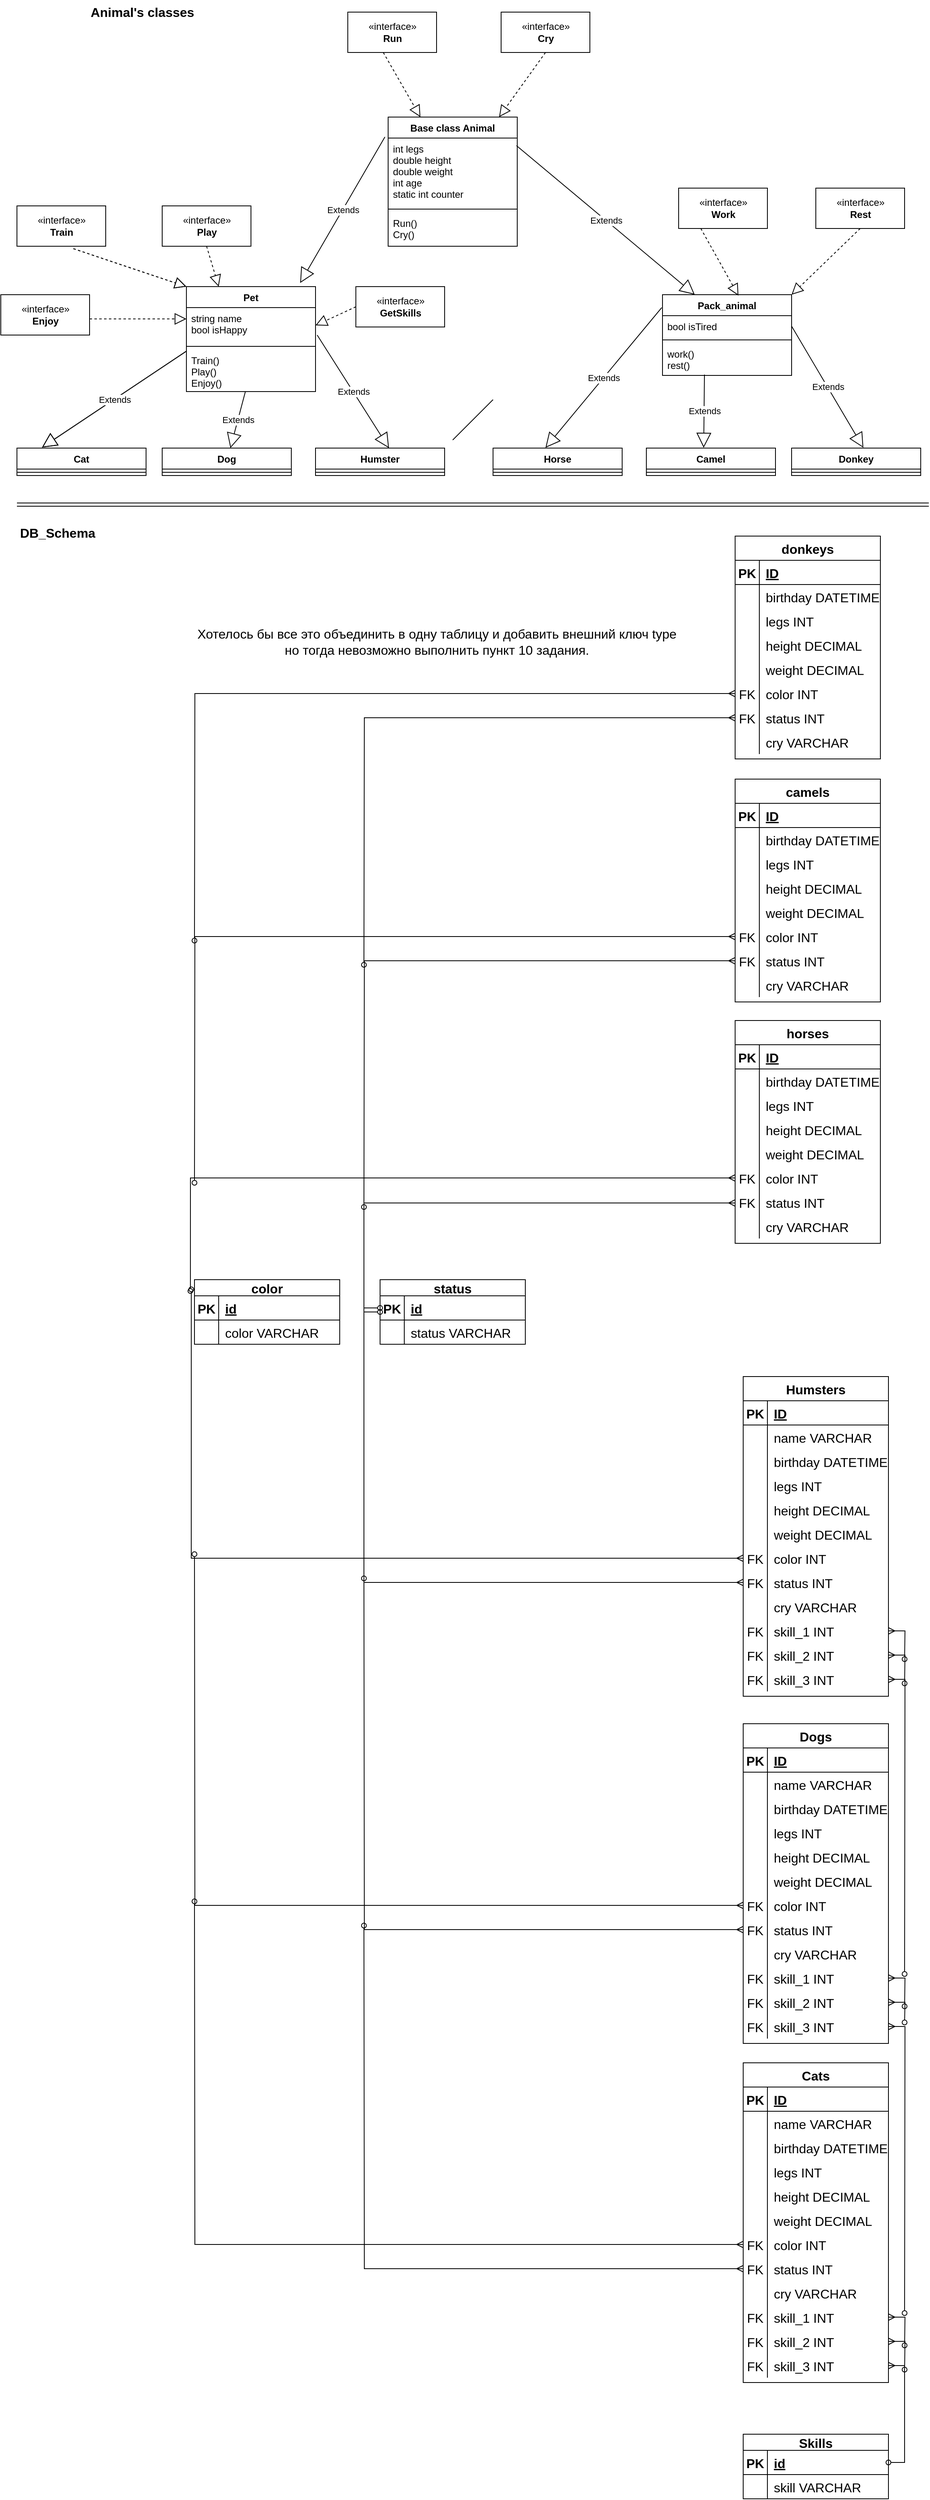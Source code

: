 <mxfile version="20.3.0" type="device"><diagram id="wcW7VIoKA2UCaE4BAKEs" name="Page-1"><mxGraphModel dx="1422" dy="865" grid="1" gridSize="10" guides="1" tooltips="1" connect="1" arrows="1" fold="1" page="1" pageScale="1" pageWidth="1169" pageHeight="1654" math="0" shadow="0"><root><mxCell id="0"/><mxCell id="1" parent="0"/><mxCell id="984UVSr5skYxLnDQuLPe-1" value="Base class Animal" style="swimlane;fontStyle=1;align=center;verticalAlign=top;childLayout=stackLayout;horizontal=1;startSize=26;horizontalStack=0;resizeParent=1;resizeParentMax=0;resizeLast=0;collapsible=1;marginBottom=0;" parent="1" vertex="1"><mxGeometry x="480" y="170" width="160" height="160" as="geometry"/></mxCell><mxCell id="984UVSr5skYxLnDQuLPe-2" value="int legs&#10;double height&#10;double weight&#10;int age&#10;static int counter" style="text;strokeColor=none;fillColor=none;align=left;verticalAlign=top;spacingLeft=4;spacingRight=4;overflow=hidden;rotatable=0;points=[[0,0.5],[1,0.5]];portConstraint=eastwest;" parent="984UVSr5skYxLnDQuLPe-1" vertex="1"><mxGeometry y="26" width="160" height="84" as="geometry"/></mxCell><mxCell id="984UVSr5skYxLnDQuLPe-3" value="" style="line;strokeWidth=1;fillColor=none;align=left;verticalAlign=middle;spacingTop=-1;spacingLeft=3;spacingRight=3;rotatable=0;labelPosition=right;points=[];portConstraint=eastwest;strokeColor=inherit;" parent="984UVSr5skYxLnDQuLPe-1" vertex="1"><mxGeometry y="110" width="160" height="8" as="geometry"/></mxCell><mxCell id="984UVSr5skYxLnDQuLPe-4" value="Run()&#10;Cry()" style="text;strokeColor=none;fillColor=none;align=left;verticalAlign=top;spacingLeft=4;spacingRight=4;overflow=hidden;rotatable=0;points=[[0,0.5],[1,0.5]];portConstraint=eastwest;" parent="984UVSr5skYxLnDQuLPe-1" vertex="1"><mxGeometry y="118" width="160" height="42" as="geometry"/></mxCell><mxCell id="984UVSr5skYxLnDQuLPe-5" value="«interface»&lt;br&gt;&lt;b&gt;Run&lt;/b&gt;" style="html=1;" parent="1" vertex="1"><mxGeometry x="430" y="40" width="110" height="50" as="geometry"/></mxCell><mxCell id="984UVSr5skYxLnDQuLPe-6" value="«interface»&lt;br&gt;&lt;b&gt;Cry&lt;/b&gt;" style="html=1;" parent="1" vertex="1"><mxGeometry x="620" y="40" width="110" height="50" as="geometry"/></mxCell><mxCell id="984UVSr5skYxLnDQuLPe-7" value="" style="endArrow=block;dashed=1;endFill=0;endSize=12;html=1;rounded=0;exitX=0.4;exitY=1;exitDx=0;exitDy=0;exitPerimeter=0;entryX=0.25;entryY=0;entryDx=0;entryDy=0;" parent="1" source="984UVSr5skYxLnDQuLPe-5" target="984UVSr5skYxLnDQuLPe-1" edge="1"><mxGeometry width="160" relative="1" as="geometry"><mxPoint x="500" y="440" as="sourcePoint"/><mxPoint x="660" y="440" as="targetPoint"/></mxGeometry></mxCell><mxCell id="984UVSr5skYxLnDQuLPe-8" value="" style="endArrow=block;dashed=1;endFill=0;endSize=12;html=1;rounded=0;exitX=0.5;exitY=1;exitDx=0;exitDy=0;" parent="1" source="984UVSr5skYxLnDQuLPe-6" target="984UVSr5skYxLnDQuLPe-1" edge="1"><mxGeometry width="160" relative="1" as="geometry"><mxPoint x="500" y="440" as="sourcePoint"/><mxPoint x="660" y="440" as="targetPoint"/></mxGeometry></mxCell><mxCell id="984UVSr5skYxLnDQuLPe-9" value="Pet" style="swimlane;fontStyle=1;align=center;verticalAlign=top;childLayout=stackLayout;horizontal=1;startSize=26;horizontalStack=0;resizeParent=1;resizeParentMax=0;resizeLast=0;collapsible=1;marginBottom=0;" parent="1" vertex="1"><mxGeometry x="230" y="380" width="160" height="130" as="geometry"/></mxCell><mxCell id="984UVSr5skYxLnDQuLPe-10" value="string name&#10;bool isHappy" style="text;strokeColor=none;fillColor=none;align=left;verticalAlign=top;spacingLeft=4;spacingRight=4;overflow=hidden;rotatable=0;points=[[0,0.5],[1,0.5]];portConstraint=eastwest;" parent="984UVSr5skYxLnDQuLPe-9" vertex="1"><mxGeometry y="26" width="160" height="44" as="geometry"/></mxCell><mxCell id="984UVSr5skYxLnDQuLPe-11" value="" style="line;strokeWidth=1;fillColor=none;align=left;verticalAlign=middle;spacingTop=-1;spacingLeft=3;spacingRight=3;rotatable=0;labelPosition=right;points=[];portConstraint=eastwest;strokeColor=inherit;" parent="984UVSr5skYxLnDQuLPe-9" vertex="1"><mxGeometry y="70" width="160" height="8" as="geometry"/></mxCell><mxCell id="984UVSr5skYxLnDQuLPe-12" value="Train()&#10;Play()&#10;Enjoy()" style="text;strokeColor=none;fillColor=none;align=left;verticalAlign=top;spacingLeft=4;spacingRight=4;overflow=hidden;rotatable=0;points=[[0,0.5],[1,0.5]];portConstraint=eastwest;" parent="984UVSr5skYxLnDQuLPe-9" vertex="1"><mxGeometry y="78" width="160" height="52" as="geometry"/></mxCell><mxCell id="984UVSr5skYxLnDQuLPe-13" value="Pack_animal" style="swimlane;fontStyle=1;align=center;verticalAlign=top;childLayout=stackLayout;horizontal=1;startSize=26;horizontalStack=0;resizeParent=1;resizeParentMax=0;resizeLast=0;collapsible=1;marginBottom=0;" parent="1" vertex="1"><mxGeometry x="820" y="390" width="160" height="100" as="geometry"/></mxCell><mxCell id="984UVSr5skYxLnDQuLPe-14" value="bool isTired" style="text;strokeColor=none;fillColor=none;align=left;verticalAlign=top;spacingLeft=4;spacingRight=4;overflow=hidden;rotatable=0;points=[[0,0.5],[1,0.5]];portConstraint=eastwest;" parent="984UVSr5skYxLnDQuLPe-13" vertex="1"><mxGeometry y="26" width="160" height="26" as="geometry"/></mxCell><mxCell id="984UVSr5skYxLnDQuLPe-15" value="" style="line;strokeWidth=1;fillColor=none;align=left;verticalAlign=middle;spacingTop=-1;spacingLeft=3;spacingRight=3;rotatable=0;labelPosition=right;points=[];portConstraint=eastwest;strokeColor=inherit;" parent="984UVSr5skYxLnDQuLPe-13" vertex="1"><mxGeometry y="52" width="160" height="8" as="geometry"/></mxCell><mxCell id="984UVSr5skYxLnDQuLPe-16" value="work()&#10;rest()" style="text;strokeColor=none;fillColor=none;align=left;verticalAlign=top;spacingLeft=4;spacingRight=4;overflow=hidden;rotatable=0;points=[[0,0.5],[1,0.5]];portConstraint=eastwest;" parent="984UVSr5skYxLnDQuLPe-13" vertex="1"><mxGeometry y="60" width="160" height="40" as="geometry"/></mxCell><mxCell id="984UVSr5skYxLnDQuLPe-17" value="Extends" style="endArrow=block;endSize=16;endFill=0;html=1;rounded=0;exitX=-0.025;exitY=0.154;exitDx=0;exitDy=0;entryX=0.881;entryY=-0.035;entryDx=0;entryDy=0;entryPerimeter=0;exitPerimeter=0;" parent="1" source="984UVSr5skYxLnDQuLPe-1" target="984UVSr5skYxLnDQuLPe-9" edge="1"><mxGeometry width="160" relative="1" as="geometry"><mxPoint x="500" y="440" as="sourcePoint"/><mxPoint x="660" y="440" as="targetPoint"/></mxGeometry></mxCell><mxCell id="984UVSr5skYxLnDQuLPe-18" value="Extends" style="endArrow=block;endSize=16;endFill=0;html=1;rounded=0;exitX=0.994;exitY=0.111;exitDx=0;exitDy=0;exitPerimeter=0;entryX=0.25;entryY=0;entryDx=0;entryDy=0;" parent="1" source="984UVSr5skYxLnDQuLPe-2" target="984UVSr5skYxLnDQuLPe-13" edge="1"><mxGeometry width="160" relative="1" as="geometry"><mxPoint x="790" y="370" as="sourcePoint"/><mxPoint x="680" y="450" as="targetPoint"/></mxGeometry></mxCell><mxCell id="984UVSr5skYxLnDQuLPe-19" value="«interface»&lt;br&gt;&lt;b&gt;Train&lt;/b&gt;" style="html=1;" parent="1" vertex="1"><mxGeometry x="20" y="280" width="110" height="50" as="geometry"/></mxCell><mxCell id="984UVSr5skYxLnDQuLPe-20" value="«interface»&lt;br&gt;&lt;b&gt;Play&lt;/b&gt;" style="html=1;" parent="1" vertex="1"><mxGeometry x="200" y="280" width="110" height="50" as="geometry"/></mxCell><mxCell id="984UVSr5skYxLnDQuLPe-21" value="«interface»&lt;br&gt;&lt;b&gt;Enjoy&lt;/b&gt;" style="html=1;" parent="1" vertex="1"><mxGeometry y="390" width="110" height="50" as="geometry"/></mxCell><mxCell id="984UVSr5skYxLnDQuLPe-22" value="" style="endArrow=block;dashed=1;endFill=0;endSize=12;html=1;rounded=0;" parent="1" edge="1"><mxGeometry width="160" relative="1" as="geometry"><mxPoint x="110" y="420" as="sourcePoint"/><mxPoint x="230" y="420" as="targetPoint"/></mxGeometry></mxCell><mxCell id="984UVSr5skYxLnDQuLPe-23" value="" style="endArrow=block;dashed=1;endFill=0;endSize=12;html=1;rounded=0;exitX=0.636;exitY=1.06;exitDx=0;exitDy=0;exitPerimeter=0;entryX=0;entryY=0;entryDx=0;entryDy=0;" parent="1" source="984UVSr5skYxLnDQuLPe-19" target="984UVSr5skYxLnDQuLPe-9" edge="1"><mxGeometry width="160" relative="1" as="geometry"><mxPoint x="90" y="360" as="sourcePoint"/><mxPoint x="210" y="360" as="targetPoint"/></mxGeometry></mxCell><mxCell id="984UVSr5skYxLnDQuLPe-24" value="" style="endArrow=block;dashed=1;endFill=0;endSize=12;html=1;rounded=0;exitX=0.636;exitY=1.06;exitDx=0;exitDy=0;exitPerimeter=0;entryX=0;entryY=0;entryDx=0;entryDy=0;" parent="1" source="984UVSr5skYxLnDQuLPe-19" target="984UVSr5skYxLnDQuLPe-9" edge="1"><mxGeometry width="160" relative="1" as="geometry"><mxPoint x="89.96" y="333" as="sourcePoint"/><mxPoint x="230" y="380" as="targetPoint"/><Array as="points"><mxPoint x="170" y="360"/></Array></mxGeometry></mxCell><mxCell id="984UVSr5skYxLnDQuLPe-27" value="" style="endArrow=block;dashed=1;endFill=0;endSize=12;html=1;rounded=0;exitX=0.5;exitY=1;exitDx=0;exitDy=0;entryX=0.25;entryY=0;entryDx=0;entryDy=0;" parent="1" source="984UVSr5skYxLnDQuLPe-20" target="984UVSr5skYxLnDQuLPe-9" edge="1"><mxGeometry width="160" relative="1" as="geometry"><mxPoint x="470" y="440" as="sourcePoint"/><mxPoint x="630" y="440" as="targetPoint"/></mxGeometry></mxCell><mxCell id="984UVSr5skYxLnDQuLPe-28" value="«interface»&lt;br&gt;&lt;b&gt;Work&lt;/b&gt;" style="html=1;" parent="1" vertex="1"><mxGeometry x="840" y="258" width="110" height="50" as="geometry"/></mxCell><mxCell id="984UVSr5skYxLnDQuLPe-29" value="«interface»&lt;br&gt;&lt;b&gt;Rest&lt;/b&gt;" style="html=1;" parent="1" vertex="1"><mxGeometry x="1010" y="258" width="110" height="50" as="geometry"/></mxCell><mxCell id="984UVSr5skYxLnDQuLPe-30" value="" style="endArrow=block;dashed=1;endFill=0;endSize=12;html=1;rounded=0;exitX=0.25;exitY=1;exitDx=0;exitDy=0;entryX=0.588;entryY=0.012;entryDx=0;entryDy=0;entryPerimeter=0;" parent="1" source="984UVSr5skYxLnDQuLPe-28" target="984UVSr5skYxLnDQuLPe-13" edge="1"><mxGeometry width="160" relative="1" as="geometry"><mxPoint x="890" y="520" as="sourcePoint"/><mxPoint x="1050" y="520" as="targetPoint"/></mxGeometry></mxCell><mxCell id="984UVSr5skYxLnDQuLPe-31" value="" style="endArrow=block;dashed=1;endFill=0;endSize=12;html=1;rounded=0;exitX=0.5;exitY=1;exitDx=0;exitDy=0;entryX=1;entryY=0;entryDx=0;entryDy=0;" parent="1" source="984UVSr5skYxLnDQuLPe-29" target="984UVSr5skYxLnDQuLPe-13" edge="1"><mxGeometry width="160" relative="1" as="geometry"><mxPoint x="1040" y="460" as="sourcePoint"/><mxPoint x="1200" y="460" as="targetPoint"/></mxGeometry></mxCell><mxCell id="984UVSr5skYxLnDQuLPe-32" value="Cat" style="swimlane;fontStyle=1;align=center;verticalAlign=top;childLayout=stackLayout;horizontal=1;startSize=26;horizontalStack=0;resizeParent=1;resizeParentMax=0;resizeLast=0;collapsible=1;marginBottom=0;" parent="1" vertex="1"><mxGeometry x="20" y="580" width="160" height="34" as="geometry"/></mxCell><mxCell id="984UVSr5skYxLnDQuLPe-34" value="" style="line;strokeWidth=1;fillColor=none;align=left;verticalAlign=middle;spacingTop=-1;spacingLeft=3;spacingRight=3;rotatable=0;labelPosition=right;points=[];portConstraint=eastwest;strokeColor=inherit;" parent="984UVSr5skYxLnDQuLPe-32" vertex="1"><mxGeometry y="26" width="160" height="8" as="geometry"/></mxCell><mxCell id="984UVSr5skYxLnDQuLPe-36" value="Dog" style="swimlane;fontStyle=1;align=center;verticalAlign=top;childLayout=stackLayout;horizontal=1;startSize=26;horizontalStack=0;resizeParent=1;resizeParentMax=0;resizeLast=0;collapsible=1;marginBottom=0;" parent="1" vertex="1"><mxGeometry x="200" y="580" width="160" height="34" as="geometry"/></mxCell><mxCell id="984UVSr5skYxLnDQuLPe-38" value="" style="line;strokeWidth=1;fillColor=none;align=left;verticalAlign=middle;spacingTop=-1;spacingLeft=3;spacingRight=3;rotatable=0;labelPosition=right;points=[];portConstraint=eastwest;strokeColor=inherit;" parent="984UVSr5skYxLnDQuLPe-36" vertex="1"><mxGeometry y="26" width="160" height="8" as="geometry"/></mxCell><mxCell id="984UVSr5skYxLnDQuLPe-40" value="Humster" style="swimlane;fontStyle=1;align=center;verticalAlign=top;childLayout=stackLayout;horizontal=1;startSize=26;horizontalStack=0;resizeParent=1;resizeParentMax=0;resizeLast=0;collapsible=1;marginBottom=0;" parent="1" vertex="1"><mxGeometry x="390" y="580" width="160" height="34" as="geometry"/></mxCell><mxCell id="984UVSr5skYxLnDQuLPe-42" value="" style="line;strokeWidth=1;fillColor=none;align=left;verticalAlign=middle;spacingTop=-1;spacingLeft=3;spacingRight=3;rotatable=0;labelPosition=right;points=[];portConstraint=eastwest;strokeColor=inherit;" parent="984UVSr5skYxLnDQuLPe-40" vertex="1"><mxGeometry y="26" width="160" height="8" as="geometry"/></mxCell><mxCell id="984UVSr5skYxLnDQuLPe-45" value="Extends" style="endArrow=block;endSize=16;endFill=0;html=1;rounded=0;entryX=0.194;entryY=-0.023;entryDx=0;entryDy=0;entryPerimeter=0;exitX=0;exitY=0.038;exitDx=0;exitDy=0;exitPerimeter=0;" parent="1" source="984UVSr5skYxLnDQuLPe-12" target="984UVSr5skYxLnDQuLPe-32" edge="1"><mxGeometry width="160" relative="1" as="geometry"><mxPoint x="80" y="510" as="sourcePoint"/><mxPoint x="240" y="510" as="targetPoint"/></mxGeometry></mxCell><mxCell id="984UVSr5skYxLnDQuLPe-46" value="Extends" style="endArrow=block;endSize=16;endFill=0;html=1;rounded=0;entryX=0.194;entryY=-0.023;entryDx=0;entryDy=0;entryPerimeter=0;exitX=0;exitY=0.038;exitDx=0;exitDy=0;exitPerimeter=0;" parent="1" source="984UVSr5skYxLnDQuLPe-12" target="984UVSr5skYxLnDQuLPe-32" edge="1"><mxGeometry width="160" relative="1" as="geometry"><mxPoint x="230" y="459.976" as="sourcePoint"/><mxPoint x="51.04" y="578.022" as="targetPoint"/><Array as="points"><mxPoint x="170" y="500"/></Array></mxGeometry></mxCell><mxCell id="984UVSr5skYxLnDQuLPe-47" value="Extends" style="endArrow=block;endSize=16;endFill=0;html=1;rounded=0;" parent="1" source="984UVSr5skYxLnDQuLPe-12" target="984UVSr5skYxLnDQuLPe-36" edge="1"><mxGeometry width="160" relative="1" as="geometry"><mxPoint x="200" y="760" as="sourcePoint"/><mxPoint x="360" y="760" as="targetPoint"/></mxGeometry></mxCell><mxCell id="984UVSr5skYxLnDQuLPe-48" value="Extends" style="endArrow=block;endSize=16;endFill=0;html=1;rounded=0;exitX=1.013;exitY=0.773;exitDx=0;exitDy=0;exitPerimeter=0;entryX=0.569;entryY=0;entryDx=0;entryDy=0;entryPerimeter=0;" parent="1" source="984UVSr5skYxLnDQuLPe-10" target="984UVSr5skYxLnDQuLPe-40" edge="1"><mxGeometry width="160" relative="1" as="geometry"><mxPoint x="480" y="500" as="sourcePoint"/><mxPoint x="640" y="500" as="targetPoint"/></mxGeometry></mxCell><mxCell id="984UVSr5skYxLnDQuLPe-49" value="Horse" style="swimlane;fontStyle=1;align=center;verticalAlign=top;childLayout=stackLayout;horizontal=1;startSize=26;horizontalStack=0;resizeParent=1;resizeParentMax=0;resizeLast=0;collapsible=1;marginBottom=0;" parent="1" vertex="1"><mxGeometry x="610" y="580" width="160" height="34" as="geometry"/></mxCell><mxCell id="984UVSr5skYxLnDQuLPe-51" value="" style="line;strokeWidth=1;fillColor=none;align=left;verticalAlign=middle;spacingTop=-1;spacingLeft=3;spacingRight=3;rotatable=0;labelPosition=right;points=[];portConstraint=eastwest;strokeColor=inherit;" parent="984UVSr5skYxLnDQuLPe-49" vertex="1"><mxGeometry y="26" width="160" height="8" as="geometry"/></mxCell><mxCell id="984UVSr5skYxLnDQuLPe-53" value="Camel" style="swimlane;fontStyle=1;align=center;verticalAlign=top;childLayout=stackLayout;horizontal=1;startSize=26;horizontalStack=0;resizeParent=1;resizeParentMax=0;resizeLast=0;collapsible=1;marginBottom=0;" parent="1" vertex="1"><mxGeometry x="800" y="580" width="160" height="34" as="geometry"/></mxCell><mxCell id="984UVSr5skYxLnDQuLPe-55" value="" style="line;strokeWidth=1;fillColor=none;align=left;verticalAlign=middle;spacingTop=-1;spacingLeft=3;spacingRight=3;rotatable=0;labelPosition=right;points=[];portConstraint=eastwest;strokeColor=inherit;" parent="984UVSr5skYxLnDQuLPe-53" vertex="1"><mxGeometry y="26" width="160" height="8" as="geometry"/></mxCell><mxCell id="984UVSr5skYxLnDQuLPe-57" value="Donkey" style="swimlane;fontStyle=1;align=center;verticalAlign=top;childLayout=stackLayout;horizontal=1;startSize=26;horizontalStack=0;resizeParent=1;resizeParentMax=0;resizeLast=0;collapsible=1;marginBottom=0;" parent="1" vertex="1"><mxGeometry x="980" y="580" width="160" height="34" as="geometry"/></mxCell><mxCell id="984UVSr5skYxLnDQuLPe-59" value="" style="line;strokeWidth=1;fillColor=none;align=left;verticalAlign=middle;spacingTop=-1;spacingLeft=3;spacingRight=3;rotatable=0;labelPosition=right;points=[];portConstraint=eastwest;strokeColor=inherit;" parent="984UVSr5skYxLnDQuLPe-57" vertex="1"><mxGeometry y="26" width="160" height="8" as="geometry"/></mxCell><mxCell id="984UVSr5skYxLnDQuLPe-61" value="Extends" style="endArrow=block;endSize=16;endFill=0;html=1;rounded=0;exitX=-0.006;exitY=0.16;exitDx=0;exitDy=0;exitPerimeter=0;entryX=0.406;entryY=-0.012;entryDx=0;entryDy=0;entryPerimeter=0;" parent="1" source="984UVSr5skYxLnDQuLPe-13" target="984UVSr5skYxLnDQuLPe-49" edge="1"><mxGeometry width="160" relative="1" as="geometry"><mxPoint x="530" y="460" as="sourcePoint"/><mxPoint x="690" y="460" as="targetPoint"/></mxGeometry></mxCell><mxCell id="984UVSr5skYxLnDQuLPe-62" value="Extends" style="endArrow=block;endSize=16;endFill=0;html=1;rounded=0;exitX=0.325;exitY=0.975;exitDx=0;exitDy=0;exitPerimeter=0;entryX=0.444;entryY=-0.012;entryDx=0;entryDy=0;entryPerimeter=0;" parent="1" source="984UVSr5skYxLnDQuLPe-16" target="984UVSr5skYxLnDQuLPe-53" edge="1"><mxGeometry width="160" relative="1" as="geometry"><mxPoint x="800" y="720" as="sourcePoint"/><mxPoint x="960" y="720" as="targetPoint"/></mxGeometry></mxCell><mxCell id="984UVSr5skYxLnDQuLPe-63" value="Extends" style="endArrow=block;endSize=16;endFill=0;html=1;rounded=0;exitX=1;exitY=0.5;exitDx=0;exitDy=0;entryX=0.556;entryY=-0.012;entryDx=0;entryDy=0;entryPerimeter=0;" parent="1" source="984UVSr5skYxLnDQuLPe-14" target="984UVSr5skYxLnDQuLPe-57" edge="1"><mxGeometry width="160" relative="1" as="geometry"><mxPoint x="950" y="750" as="sourcePoint"/><mxPoint x="1110" y="750" as="targetPoint"/></mxGeometry></mxCell><mxCell id="984UVSr5skYxLnDQuLPe-64" value="Animal's classes" style="text;html=1;align=center;verticalAlign=middle;resizable=0;points=[];autosize=1;strokeColor=none;fillColor=none;fontSize=16;fontStyle=1" parent="1" vertex="1"><mxGeometry x="100" y="25" width="150" height="30" as="geometry"/></mxCell><mxCell id="4IIak1QIWhZlNnQDe0Gg-1" value="«interface»&lt;br&gt;&lt;b&gt;GetSkills&lt;/b&gt;" style="html=1;" parent="1" vertex="1"><mxGeometry x="440" y="380" width="110" height="50" as="geometry"/></mxCell><mxCell id="4IIak1QIWhZlNnQDe0Gg-2" value="" style="endArrow=block;dashed=1;endFill=0;endSize=12;html=1;rounded=0;exitX=0;exitY=0.5;exitDx=0;exitDy=0;entryX=1;entryY=0.5;entryDx=0;entryDy=0;" parent="1" source="4IIak1QIWhZlNnQDe0Gg-1" target="984UVSr5skYxLnDQuLPe-10" edge="1"><mxGeometry width="160" relative="1" as="geometry"><mxPoint x="500" y="340" as="sourcePoint"/><mxPoint x="660" y="340" as="targetPoint"/></mxGeometry></mxCell><mxCell id="dKXpvNgROYu0MMEIjcAL-1" value="" style="endArrow=none;html=1;rounded=0;" edge="1" parent="1"><mxGeometry width="50" height="50" relative="1" as="geometry"><mxPoint x="560" y="570" as="sourcePoint"/><mxPoint x="610" y="520" as="targetPoint"/></mxGeometry></mxCell><mxCell id="dKXpvNgROYu0MMEIjcAL-2" value="" style="shape=link;html=1;rounded=0;" edge="1" parent="1"><mxGeometry width="100" relative="1" as="geometry"><mxPoint x="20" y="650" as="sourcePoint"/><mxPoint x="1150" y="650" as="targetPoint"/></mxGeometry></mxCell><mxCell id="dKXpvNgROYu0MMEIjcAL-3" value="&lt;span style=&quot;font-size: 16px;&quot;&gt;&lt;b&gt;DB_Schema&lt;/b&gt;&lt;/span&gt;" style="text;html=1;align=center;verticalAlign=middle;resizable=0;points=[];autosize=1;strokeColor=none;fillColor=none;" vertex="1" parent="1"><mxGeometry x="10" y="670" width="120" height="30" as="geometry"/></mxCell><mxCell id="dKXpvNgROYu0MMEIjcAL-31" value="Cats" style="shape=table;startSize=30;container=1;collapsible=1;childLayout=tableLayout;fixedRows=1;rowLines=0;fontStyle=1;align=center;resizeLast=1;fontSize=16;" vertex="1" parent="1"><mxGeometry x="920" y="2580" width="180" height="396" as="geometry"/></mxCell><mxCell id="dKXpvNgROYu0MMEIjcAL-32" value="" style="shape=tableRow;horizontal=0;startSize=0;swimlaneHead=0;swimlaneBody=0;fillColor=none;collapsible=0;dropTarget=0;points=[[0,0.5],[1,0.5]];portConstraint=eastwest;top=0;left=0;right=0;bottom=1;fontSize=16;" vertex="1" parent="dKXpvNgROYu0MMEIjcAL-31"><mxGeometry y="30" width="180" height="30" as="geometry"/></mxCell><mxCell id="dKXpvNgROYu0MMEIjcAL-33" value="PK" style="shape=partialRectangle;connectable=0;fillColor=none;top=0;left=0;bottom=0;right=0;fontStyle=1;overflow=hidden;fontSize=16;" vertex="1" parent="dKXpvNgROYu0MMEIjcAL-32"><mxGeometry width="30" height="30" as="geometry"><mxRectangle width="30" height="30" as="alternateBounds"/></mxGeometry></mxCell><mxCell id="dKXpvNgROYu0MMEIjcAL-34" value="ID" style="shape=partialRectangle;connectable=0;fillColor=none;top=0;left=0;bottom=0;right=0;align=left;spacingLeft=6;fontStyle=5;overflow=hidden;fontSize=16;" vertex="1" parent="dKXpvNgROYu0MMEIjcAL-32"><mxGeometry x="30" width="150" height="30" as="geometry"><mxRectangle width="150" height="30" as="alternateBounds"/></mxGeometry></mxCell><mxCell id="dKXpvNgROYu0MMEIjcAL-35" value="" style="shape=tableRow;horizontal=0;startSize=0;swimlaneHead=0;swimlaneBody=0;fillColor=none;collapsible=0;dropTarget=0;points=[[0,0.5],[1,0.5]];portConstraint=eastwest;top=0;left=0;right=0;bottom=0;fontSize=16;" vertex="1" parent="dKXpvNgROYu0MMEIjcAL-31"><mxGeometry y="60" width="180" height="30" as="geometry"/></mxCell><mxCell id="dKXpvNgROYu0MMEIjcAL-36" value="" style="shape=partialRectangle;connectable=0;fillColor=none;top=0;left=0;bottom=0;right=0;editable=1;overflow=hidden;fontSize=16;" vertex="1" parent="dKXpvNgROYu0MMEIjcAL-35"><mxGeometry width="30" height="30" as="geometry"><mxRectangle width="30" height="30" as="alternateBounds"/></mxGeometry></mxCell><mxCell id="dKXpvNgROYu0MMEIjcAL-37" value="name VARCHAR" style="shape=partialRectangle;connectable=0;fillColor=none;top=0;left=0;bottom=0;right=0;align=left;spacingLeft=6;overflow=hidden;fontSize=16;" vertex="1" parent="dKXpvNgROYu0MMEIjcAL-35"><mxGeometry x="30" width="150" height="30" as="geometry"><mxRectangle width="150" height="30" as="alternateBounds"/></mxGeometry></mxCell><mxCell id="dKXpvNgROYu0MMEIjcAL-38" value="" style="shape=tableRow;horizontal=0;startSize=0;swimlaneHead=0;swimlaneBody=0;fillColor=none;collapsible=0;dropTarget=0;points=[[0,0.5],[1,0.5]];portConstraint=eastwest;top=0;left=0;right=0;bottom=0;fontSize=16;" vertex="1" parent="dKXpvNgROYu0MMEIjcAL-31"><mxGeometry y="90" width="180" height="30" as="geometry"/></mxCell><mxCell id="dKXpvNgROYu0MMEIjcAL-39" value="" style="shape=partialRectangle;connectable=0;fillColor=none;top=0;left=0;bottom=0;right=0;editable=1;overflow=hidden;fontSize=16;" vertex="1" parent="dKXpvNgROYu0MMEIjcAL-38"><mxGeometry width="30" height="30" as="geometry"><mxRectangle width="30" height="30" as="alternateBounds"/></mxGeometry></mxCell><mxCell id="dKXpvNgROYu0MMEIjcAL-40" value="birthday DATETIME" style="shape=partialRectangle;connectable=0;fillColor=none;top=0;left=0;bottom=0;right=0;align=left;spacingLeft=6;overflow=hidden;fontSize=16;" vertex="1" parent="dKXpvNgROYu0MMEIjcAL-38"><mxGeometry x="30" width="150" height="30" as="geometry"><mxRectangle width="150" height="30" as="alternateBounds"/></mxGeometry></mxCell><mxCell id="dKXpvNgROYu0MMEIjcAL-41" value="" style="shape=tableRow;horizontal=0;startSize=0;swimlaneHead=0;swimlaneBody=0;fillColor=none;collapsible=0;dropTarget=0;points=[[0,0.5],[1,0.5]];portConstraint=eastwest;top=0;left=0;right=0;bottom=0;fontSize=16;" vertex="1" parent="dKXpvNgROYu0MMEIjcAL-31"><mxGeometry y="120" width="180" height="30" as="geometry"/></mxCell><mxCell id="dKXpvNgROYu0MMEIjcAL-42" value="" style="shape=partialRectangle;connectable=0;fillColor=none;top=0;left=0;bottom=0;right=0;editable=1;overflow=hidden;fontSize=16;" vertex="1" parent="dKXpvNgROYu0MMEIjcAL-41"><mxGeometry width="30" height="30" as="geometry"><mxRectangle width="30" height="30" as="alternateBounds"/></mxGeometry></mxCell><mxCell id="dKXpvNgROYu0MMEIjcAL-43" value="legs INT" style="shape=partialRectangle;connectable=0;fillColor=none;top=0;left=0;bottom=0;right=0;align=left;spacingLeft=6;overflow=hidden;fontSize=16;" vertex="1" parent="dKXpvNgROYu0MMEIjcAL-41"><mxGeometry x="30" width="150" height="30" as="geometry"><mxRectangle width="150" height="30" as="alternateBounds"/></mxGeometry></mxCell><mxCell id="dKXpvNgROYu0MMEIjcAL-44" value="" style="shape=tableRow;horizontal=0;startSize=0;swimlaneHead=0;swimlaneBody=0;fillColor=none;collapsible=0;dropTarget=0;points=[[0,0.5],[1,0.5]];portConstraint=eastwest;top=0;left=0;right=0;bottom=0;fontSize=16;" vertex="1" parent="dKXpvNgROYu0MMEIjcAL-31"><mxGeometry y="150" width="180" height="30" as="geometry"/></mxCell><mxCell id="dKXpvNgROYu0MMEIjcAL-45" value="" style="shape=partialRectangle;connectable=0;fillColor=none;top=0;left=0;bottom=0;right=0;editable=1;overflow=hidden;fontSize=16;" vertex="1" parent="dKXpvNgROYu0MMEIjcAL-44"><mxGeometry width="30" height="30" as="geometry"><mxRectangle width="30" height="30" as="alternateBounds"/></mxGeometry></mxCell><mxCell id="dKXpvNgROYu0MMEIjcAL-46" value="height DECIMAL" style="shape=partialRectangle;connectable=0;fillColor=none;top=0;left=0;bottom=0;right=0;align=left;spacingLeft=6;overflow=hidden;fontSize=16;" vertex="1" parent="dKXpvNgROYu0MMEIjcAL-44"><mxGeometry x="30" width="150" height="30" as="geometry"><mxRectangle width="150" height="30" as="alternateBounds"/></mxGeometry></mxCell><mxCell id="dKXpvNgROYu0MMEIjcAL-47" value="" style="shape=tableRow;horizontal=0;startSize=0;swimlaneHead=0;swimlaneBody=0;fillColor=none;collapsible=0;dropTarget=0;points=[[0,0.5],[1,0.5]];portConstraint=eastwest;top=0;left=0;right=0;bottom=0;fontSize=16;" vertex="1" parent="dKXpvNgROYu0MMEIjcAL-31"><mxGeometry y="180" width="180" height="30" as="geometry"/></mxCell><mxCell id="dKXpvNgROYu0MMEIjcAL-48" value="" style="shape=partialRectangle;connectable=0;fillColor=none;top=0;left=0;bottom=0;right=0;editable=1;overflow=hidden;fontSize=16;" vertex="1" parent="dKXpvNgROYu0MMEIjcAL-47"><mxGeometry width="30" height="30" as="geometry"><mxRectangle width="30" height="30" as="alternateBounds"/></mxGeometry></mxCell><mxCell id="dKXpvNgROYu0MMEIjcAL-49" value="weight DECIMAL" style="shape=partialRectangle;connectable=0;fillColor=none;top=0;left=0;bottom=0;right=0;align=left;spacingLeft=6;overflow=hidden;fontSize=16;" vertex="1" parent="dKXpvNgROYu0MMEIjcAL-47"><mxGeometry x="30" width="150" height="30" as="geometry"><mxRectangle width="150" height="30" as="alternateBounds"/></mxGeometry></mxCell><mxCell id="dKXpvNgROYu0MMEIjcAL-50" value="" style="shape=tableRow;horizontal=0;startSize=0;swimlaneHead=0;swimlaneBody=0;fillColor=none;collapsible=0;dropTarget=0;points=[[0,0.5],[1,0.5]];portConstraint=eastwest;top=0;left=0;right=0;bottom=0;fontSize=16;" vertex="1" parent="dKXpvNgROYu0MMEIjcAL-31"><mxGeometry y="210" width="180" height="30" as="geometry"/></mxCell><mxCell id="dKXpvNgROYu0MMEIjcAL-51" value="FK" style="shape=partialRectangle;connectable=0;fillColor=none;top=0;left=0;bottom=0;right=0;editable=1;overflow=hidden;fontSize=16;" vertex="1" parent="dKXpvNgROYu0MMEIjcAL-50"><mxGeometry width="30" height="30" as="geometry"><mxRectangle width="30" height="30" as="alternateBounds"/></mxGeometry></mxCell><mxCell id="dKXpvNgROYu0MMEIjcAL-52" value="color INT" style="shape=partialRectangle;connectable=0;fillColor=none;top=0;left=0;bottom=0;right=0;align=left;spacingLeft=6;overflow=hidden;fontSize=16;" vertex="1" parent="dKXpvNgROYu0MMEIjcAL-50"><mxGeometry x="30" width="150" height="30" as="geometry"><mxRectangle width="150" height="30" as="alternateBounds"/></mxGeometry></mxCell><mxCell id="dKXpvNgROYu0MMEIjcAL-59" value="" style="shape=tableRow;horizontal=0;startSize=0;swimlaneHead=0;swimlaneBody=0;fillColor=none;collapsible=0;dropTarget=0;points=[[0,0.5],[1,0.5]];portConstraint=eastwest;top=0;left=0;right=0;bottom=0;fontSize=16;" vertex="1" parent="dKXpvNgROYu0MMEIjcAL-31"><mxGeometry y="240" width="180" height="30" as="geometry"/></mxCell><mxCell id="dKXpvNgROYu0MMEIjcAL-60" value="FK" style="shape=partialRectangle;connectable=0;fillColor=none;top=0;left=0;bottom=0;right=0;editable=1;overflow=hidden;fontSize=16;" vertex="1" parent="dKXpvNgROYu0MMEIjcAL-59"><mxGeometry width="30" height="30" as="geometry"><mxRectangle width="30" height="30" as="alternateBounds"/></mxGeometry></mxCell><mxCell id="dKXpvNgROYu0MMEIjcAL-61" value="status INT" style="shape=partialRectangle;connectable=0;fillColor=none;top=0;left=0;bottom=0;right=0;align=left;spacingLeft=6;overflow=hidden;fontSize=16;" vertex="1" parent="dKXpvNgROYu0MMEIjcAL-59"><mxGeometry x="30" width="150" height="30" as="geometry"><mxRectangle width="150" height="30" as="alternateBounds"/></mxGeometry></mxCell><mxCell id="dKXpvNgROYu0MMEIjcAL-62" value="" style="shape=tableRow;horizontal=0;startSize=0;swimlaneHead=0;swimlaneBody=0;fillColor=none;collapsible=0;dropTarget=0;points=[[0,0.5],[1,0.5]];portConstraint=eastwest;top=0;left=0;right=0;bottom=0;fontSize=16;" vertex="1" parent="dKXpvNgROYu0MMEIjcAL-31"><mxGeometry y="270" width="180" height="30" as="geometry"/></mxCell><mxCell id="dKXpvNgROYu0MMEIjcAL-63" value="" style="shape=partialRectangle;connectable=0;fillColor=none;top=0;left=0;bottom=0;right=0;editable=1;overflow=hidden;fontSize=16;" vertex="1" parent="dKXpvNgROYu0MMEIjcAL-62"><mxGeometry width="30" height="30" as="geometry"><mxRectangle width="30" height="30" as="alternateBounds"/></mxGeometry></mxCell><mxCell id="dKXpvNgROYu0MMEIjcAL-64" value="cry VARCHAR" style="shape=partialRectangle;connectable=0;fillColor=none;top=0;left=0;bottom=0;right=0;align=left;spacingLeft=6;overflow=hidden;fontSize=16;" vertex="1" parent="dKXpvNgROYu0MMEIjcAL-62"><mxGeometry x="30" width="150" height="30" as="geometry"><mxRectangle width="150" height="30" as="alternateBounds"/></mxGeometry></mxCell><mxCell id="dKXpvNgROYu0MMEIjcAL-65" value="" style="shape=tableRow;horizontal=0;startSize=0;swimlaneHead=0;swimlaneBody=0;fillColor=none;collapsible=0;dropTarget=0;points=[[0,0.5],[1,0.5]];portConstraint=eastwest;top=0;left=0;right=0;bottom=0;fontSize=16;" vertex="1" parent="dKXpvNgROYu0MMEIjcAL-31"><mxGeometry y="300" width="180" height="30" as="geometry"/></mxCell><mxCell id="dKXpvNgROYu0MMEIjcAL-66" value="FK" style="shape=partialRectangle;connectable=0;fillColor=none;top=0;left=0;bottom=0;right=0;editable=1;overflow=hidden;fontSize=16;" vertex="1" parent="dKXpvNgROYu0MMEIjcAL-65"><mxGeometry width="30" height="30" as="geometry"><mxRectangle width="30" height="30" as="alternateBounds"/></mxGeometry></mxCell><mxCell id="dKXpvNgROYu0MMEIjcAL-67" value="skill_1 INT" style="shape=partialRectangle;connectable=0;fillColor=none;top=0;left=0;bottom=0;right=0;align=left;spacingLeft=6;overflow=hidden;fontSize=16;" vertex="1" parent="dKXpvNgROYu0MMEIjcAL-65"><mxGeometry x="30" width="150" height="30" as="geometry"><mxRectangle width="150" height="30" as="alternateBounds"/></mxGeometry></mxCell><mxCell id="dKXpvNgROYu0MMEIjcAL-105" value="" style="shape=tableRow;horizontal=0;startSize=0;swimlaneHead=0;swimlaneBody=0;fillColor=none;collapsible=0;dropTarget=0;points=[[0,0.5],[1,0.5]];portConstraint=eastwest;top=0;left=0;right=0;bottom=0;fontSize=16;" vertex="1" parent="dKXpvNgROYu0MMEIjcAL-31"><mxGeometry y="330" width="180" height="30" as="geometry"/></mxCell><mxCell id="dKXpvNgROYu0MMEIjcAL-106" value="FK" style="shape=partialRectangle;connectable=0;fillColor=none;top=0;left=0;bottom=0;right=0;editable=1;overflow=hidden;fontSize=16;" vertex="1" parent="dKXpvNgROYu0MMEIjcAL-105"><mxGeometry width="30" height="30" as="geometry"><mxRectangle width="30" height="30" as="alternateBounds"/></mxGeometry></mxCell><mxCell id="dKXpvNgROYu0MMEIjcAL-107" value="skill_2 INT" style="shape=partialRectangle;connectable=0;fillColor=none;top=0;left=0;bottom=0;right=0;align=left;spacingLeft=6;overflow=hidden;fontSize=16;" vertex="1" parent="dKXpvNgROYu0MMEIjcAL-105"><mxGeometry x="30" width="150" height="30" as="geometry"><mxRectangle width="150" height="30" as="alternateBounds"/></mxGeometry></mxCell><mxCell id="dKXpvNgROYu0MMEIjcAL-108" value="" style="shape=tableRow;horizontal=0;startSize=0;swimlaneHead=0;swimlaneBody=0;fillColor=none;collapsible=0;dropTarget=0;points=[[0,0.5],[1,0.5]];portConstraint=eastwest;top=0;left=0;right=0;bottom=0;fontSize=16;" vertex="1" parent="dKXpvNgROYu0MMEIjcAL-31"><mxGeometry y="360" width="180" height="30" as="geometry"/></mxCell><mxCell id="dKXpvNgROYu0MMEIjcAL-109" value="FK" style="shape=partialRectangle;connectable=0;fillColor=none;top=0;left=0;bottom=0;right=0;editable=1;overflow=hidden;fontSize=16;" vertex="1" parent="dKXpvNgROYu0MMEIjcAL-108"><mxGeometry width="30" height="30" as="geometry"><mxRectangle width="30" height="30" as="alternateBounds"/></mxGeometry></mxCell><mxCell id="dKXpvNgROYu0MMEIjcAL-110" value="skill_3 INT" style="shape=partialRectangle;connectable=0;fillColor=none;top=0;left=0;bottom=0;right=0;align=left;spacingLeft=6;overflow=hidden;fontSize=16;" vertex="1" parent="dKXpvNgROYu0MMEIjcAL-108"><mxGeometry x="30" width="150" height="30" as="geometry"><mxRectangle width="150" height="30" as="alternateBounds"/></mxGeometry></mxCell><mxCell id="dKXpvNgROYu0MMEIjcAL-111" value="color" style="shape=table;startSize=20;container=1;collapsible=1;childLayout=tableLayout;fixedRows=1;rowLines=0;fontStyle=1;align=center;resizeLast=1;fontSize=16;" vertex="1" parent="1"><mxGeometry x="240" y="1610" width="180" height="80" as="geometry"/></mxCell><mxCell id="dKXpvNgROYu0MMEIjcAL-112" value="" style="shape=tableRow;horizontal=0;startSize=0;swimlaneHead=0;swimlaneBody=0;fillColor=none;collapsible=0;dropTarget=0;points=[[0,0.5],[1,0.5]];portConstraint=eastwest;top=0;left=0;right=0;bottom=1;fontSize=16;" vertex="1" parent="dKXpvNgROYu0MMEIjcAL-111"><mxGeometry y="20" width="180" height="30" as="geometry"/></mxCell><mxCell id="dKXpvNgROYu0MMEIjcAL-113" value="PK" style="shape=partialRectangle;connectable=0;fillColor=none;top=0;left=0;bottom=0;right=0;fontStyle=1;overflow=hidden;fontSize=16;" vertex="1" parent="dKXpvNgROYu0MMEIjcAL-112"><mxGeometry width="30" height="30" as="geometry"><mxRectangle width="30" height="30" as="alternateBounds"/></mxGeometry></mxCell><mxCell id="dKXpvNgROYu0MMEIjcAL-114" value="id" style="shape=partialRectangle;connectable=0;fillColor=none;top=0;left=0;bottom=0;right=0;align=left;spacingLeft=6;fontStyle=5;overflow=hidden;fontSize=16;" vertex="1" parent="dKXpvNgROYu0MMEIjcAL-112"><mxGeometry x="30" width="150" height="30" as="geometry"><mxRectangle width="150" height="30" as="alternateBounds"/></mxGeometry></mxCell><mxCell id="dKXpvNgROYu0MMEIjcAL-115" value="" style="shape=tableRow;horizontal=0;startSize=0;swimlaneHead=0;swimlaneBody=0;fillColor=none;collapsible=0;dropTarget=0;points=[[0,0.5],[1,0.5]];portConstraint=eastwest;top=0;left=0;right=0;bottom=0;fontSize=16;" vertex="1" parent="dKXpvNgROYu0MMEIjcAL-111"><mxGeometry y="50" width="180" height="30" as="geometry"/></mxCell><mxCell id="dKXpvNgROYu0MMEIjcAL-116" value="" style="shape=partialRectangle;connectable=0;fillColor=none;top=0;left=0;bottom=0;right=0;editable=1;overflow=hidden;fontSize=16;" vertex="1" parent="dKXpvNgROYu0MMEIjcAL-115"><mxGeometry width="30" height="30" as="geometry"><mxRectangle width="30" height="30" as="alternateBounds"/></mxGeometry></mxCell><mxCell id="dKXpvNgROYu0MMEIjcAL-117" value="color VARCHAR" style="shape=partialRectangle;connectable=0;fillColor=none;top=0;left=0;bottom=0;right=0;align=left;spacingLeft=6;overflow=hidden;fontSize=16;" vertex="1" parent="dKXpvNgROYu0MMEIjcAL-115"><mxGeometry x="30" width="150" height="30" as="geometry"><mxRectangle width="150" height="30" as="alternateBounds"/></mxGeometry></mxCell><mxCell id="dKXpvNgROYu0MMEIjcAL-141" value="status" style="shape=table;startSize=20;container=1;collapsible=1;childLayout=tableLayout;fixedRows=1;rowLines=0;fontStyle=1;align=center;resizeLast=1;fontSize=16;" vertex="1" parent="1"><mxGeometry x="470" y="1610" width="180" height="80" as="geometry"/></mxCell><mxCell id="dKXpvNgROYu0MMEIjcAL-142" value="" style="shape=tableRow;horizontal=0;startSize=0;swimlaneHead=0;swimlaneBody=0;fillColor=none;collapsible=0;dropTarget=0;points=[[0,0.5],[1,0.5]];portConstraint=eastwest;top=0;left=0;right=0;bottom=1;fontSize=16;" vertex="1" parent="dKXpvNgROYu0MMEIjcAL-141"><mxGeometry y="20" width="180" height="30" as="geometry"/></mxCell><mxCell id="dKXpvNgROYu0MMEIjcAL-143" value="PK" style="shape=partialRectangle;connectable=0;fillColor=none;top=0;left=0;bottom=0;right=0;fontStyle=1;overflow=hidden;fontSize=16;" vertex="1" parent="dKXpvNgROYu0MMEIjcAL-142"><mxGeometry width="30" height="30" as="geometry"><mxRectangle width="30" height="30" as="alternateBounds"/></mxGeometry></mxCell><mxCell id="dKXpvNgROYu0MMEIjcAL-144" value="id" style="shape=partialRectangle;connectable=0;fillColor=none;top=0;left=0;bottom=0;right=0;align=left;spacingLeft=6;fontStyle=5;overflow=hidden;fontSize=16;" vertex="1" parent="dKXpvNgROYu0MMEIjcAL-142"><mxGeometry x="30" width="150" height="30" as="geometry"><mxRectangle width="150" height="30" as="alternateBounds"/></mxGeometry></mxCell><mxCell id="dKXpvNgROYu0MMEIjcAL-145" value="" style="shape=tableRow;horizontal=0;startSize=0;swimlaneHead=0;swimlaneBody=0;fillColor=none;collapsible=0;dropTarget=0;points=[[0,0.5],[1,0.5]];portConstraint=eastwest;top=0;left=0;right=0;bottom=0;fontSize=16;" vertex="1" parent="dKXpvNgROYu0MMEIjcAL-141"><mxGeometry y="50" width="180" height="30" as="geometry"/></mxCell><mxCell id="dKXpvNgROYu0MMEIjcAL-146" value="" style="shape=partialRectangle;connectable=0;fillColor=none;top=0;left=0;bottom=0;right=0;editable=1;overflow=hidden;fontSize=16;" vertex="1" parent="dKXpvNgROYu0MMEIjcAL-145"><mxGeometry width="30" height="30" as="geometry"><mxRectangle width="30" height="30" as="alternateBounds"/></mxGeometry></mxCell><mxCell id="dKXpvNgROYu0MMEIjcAL-147" value="status VARCHAR" style="shape=partialRectangle;connectable=0;fillColor=none;top=0;left=0;bottom=0;right=0;align=left;spacingLeft=6;overflow=hidden;fontSize=16;" vertex="1" parent="dKXpvNgROYu0MMEIjcAL-145"><mxGeometry x="30" width="150" height="30" as="geometry"><mxRectangle width="150" height="30" as="alternateBounds"/></mxGeometry></mxCell><mxCell id="dKXpvNgROYu0MMEIjcAL-157" value="Skills" style="shape=table;startSize=20;container=1;collapsible=1;childLayout=tableLayout;fixedRows=1;rowLines=0;fontStyle=1;align=center;resizeLast=1;fontSize=16;" vertex="1" parent="1"><mxGeometry x="920" y="3040" width="180" height="80" as="geometry"/></mxCell><mxCell id="dKXpvNgROYu0MMEIjcAL-158" value="" style="shape=tableRow;horizontal=0;startSize=0;swimlaneHead=0;swimlaneBody=0;fillColor=none;collapsible=0;dropTarget=0;points=[[0,0.5],[1,0.5]];portConstraint=eastwest;top=0;left=0;right=0;bottom=1;fontSize=16;" vertex="1" parent="dKXpvNgROYu0MMEIjcAL-157"><mxGeometry y="20" width="180" height="30" as="geometry"/></mxCell><mxCell id="dKXpvNgROYu0MMEIjcAL-159" value="PK" style="shape=partialRectangle;connectable=0;fillColor=none;top=0;left=0;bottom=0;right=0;fontStyle=1;overflow=hidden;fontSize=16;" vertex="1" parent="dKXpvNgROYu0MMEIjcAL-158"><mxGeometry width="30" height="30" as="geometry"><mxRectangle width="30" height="30" as="alternateBounds"/></mxGeometry></mxCell><mxCell id="dKXpvNgROYu0MMEIjcAL-160" value="id" style="shape=partialRectangle;connectable=0;fillColor=none;top=0;left=0;bottom=0;right=0;align=left;spacingLeft=6;fontStyle=5;overflow=hidden;fontSize=16;" vertex="1" parent="dKXpvNgROYu0MMEIjcAL-158"><mxGeometry x="30" width="150" height="30" as="geometry"><mxRectangle width="150" height="30" as="alternateBounds"/></mxGeometry></mxCell><mxCell id="dKXpvNgROYu0MMEIjcAL-161" value="" style="shape=tableRow;horizontal=0;startSize=0;swimlaneHead=0;swimlaneBody=0;fillColor=none;collapsible=0;dropTarget=0;points=[[0,0.5],[1,0.5]];portConstraint=eastwest;top=0;left=0;right=0;bottom=0;fontSize=16;" vertex="1" parent="dKXpvNgROYu0MMEIjcAL-157"><mxGeometry y="50" width="180" height="30" as="geometry"/></mxCell><mxCell id="dKXpvNgROYu0MMEIjcAL-162" value="" style="shape=partialRectangle;connectable=0;fillColor=none;top=0;left=0;bottom=0;right=0;editable=1;overflow=hidden;fontSize=16;" vertex="1" parent="dKXpvNgROYu0MMEIjcAL-161"><mxGeometry width="30" height="30" as="geometry"><mxRectangle width="30" height="30" as="alternateBounds"/></mxGeometry></mxCell><mxCell id="dKXpvNgROYu0MMEIjcAL-163" value="skill VARCHAR" style="shape=partialRectangle;connectable=0;fillColor=none;top=0;left=0;bottom=0;right=0;align=left;spacingLeft=6;overflow=hidden;fontSize=16;" vertex="1" parent="dKXpvNgROYu0MMEIjcAL-161"><mxGeometry x="30" width="150" height="30" as="geometry"><mxRectangle width="150" height="30" as="alternateBounds"/></mxGeometry></mxCell><mxCell id="dKXpvNgROYu0MMEIjcAL-174" value="Dogs" style="shape=table;startSize=30;container=1;collapsible=1;childLayout=tableLayout;fixedRows=1;rowLines=0;fontStyle=1;align=center;resizeLast=1;fontSize=16;" vertex="1" parent="1"><mxGeometry x="920" y="2160" width="180" height="396" as="geometry"/></mxCell><mxCell id="dKXpvNgROYu0MMEIjcAL-175" value="" style="shape=tableRow;horizontal=0;startSize=0;swimlaneHead=0;swimlaneBody=0;fillColor=none;collapsible=0;dropTarget=0;points=[[0,0.5],[1,0.5]];portConstraint=eastwest;top=0;left=0;right=0;bottom=1;fontSize=16;" vertex="1" parent="dKXpvNgROYu0MMEIjcAL-174"><mxGeometry y="30" width="180" height="30" as="geometry"/></mxCell><mxCell id="dKXpvNgROYu0MMEIjcAL-176" value="PK" style="shape=partialRectangle;connectable=0;fillColor=none;top=0;left=0;bottom=0;right=0;fontStyle=1;overflow=hidden;fontSize=16;" vertex="1" parent="dKXpvNgROYu0MMEIjcAL-175"><mxGeometry width="30" height="30" as="geometry"><mxRectangle width="30" height="30" as="alternateBounds"/></mxGeometry></mxCell><mxCell id="dKXpvNgROYu0MMEIjcAL-177" value="ID" style="shape=partialRectangle;connectable=0;fillColor=none;top=0;left=0;bottom=0;right=0;align=left;spacingLeft=6;fontStyle=5;overflow=hidden;fontSize=16;" vertex="1" parent="dKXpvNgROYu0MMEIjcAL-175"><mxGeometry x="30" width="150" height="30" as="geometry"><mxRectangle width="150" height="30" as="alternateBounds"/></mxGeometry></mxCell><mxCell id="dKXpvNgROYu0MMEIjcAL-178" value="" style="shape=tableRow;horizontal=0;startSize=0;swimlaneHead=0;swimlaneBody=0;fillColor=none;collapsible=0;dropTarget=0;points=[[0,0.5],[1,0.5]];portConstraint=eastwest;top=0;left=0;right=0;bottom=0;fontSize=16;" vertex="1" parent="dKXpvNgROYu0MMEIjcAL-174"><mxGeometry y="60" width="180" height="30" as="geometry"/></mxCell><mxCell id="dKXpvNgROYu0MMEIjcAL-179" value="" style="shape=partialRectangle;connectable=0;fillColor=none;top=0;left=0;bottom=0;right=0;editable=1;overflow=hidden;fontSize=16;" vertex="1" parent="dKXpvNgROYu0MMEIjcAL-178"><mxGeometry width="30" height="30" as="geometry"><mxRectangle width="30" height="30" as="alternateBounds"/></mxGeometry></mxCell><mxCell id="dKXpvNgROYu0MMEIjcAL-180" value="name VARCHAR" style="shape=partialRectangle;connectable=0;fillColor=none;top=0;left=0;bottom=0;right=0;align=left;spacingLeft=6;overflow=hidden;fontSize=16;" vertex="1" parent="dKXpvNgROYu0MMEIjcAL-178"><mxGeometry x="30" width="150" height="30" as="geometry"><mxRectangle width="150" height="30" as="alternateBounds"/></mxGeometry></mxCell><mxCell id="dKXpvNgROYu0MMEIjcAL-181" value="" style="shape=tableRow;horizontal=0;startSize=0;swimlaneHead=0;swimlaneBody=0;fillColor=none;collapsible=0;dropTarget=0;points=[[0,0.5],[1,0.5]];portConstraint=eastwest;top=0;left=0;right=0;bottom=0;fontSize=16;" vertex="1" parent="dKXpvNgROYu0MMEIjcAL-174"><mxGeometry y="90" width="180" height="30" as="geometry"/></mxCell><mxCell id="dKXpvNgROYu0MMEIjcAL-182" value="" style="shape=partialRectangle;connectable=0;fillColor=none;top=0;left=0;bottom=0;right=0;editable=1;overflow=hidden;fontSize=16;" vertex="1" parent="dKXpvNgROYu0MMEIjcAL-181"><mxGeometry width="30" height="30" as="geometry"><mxRectangle width="30" height="30" as="alternateBounds"/></mxGeometry></mxCell><mxCell id="dKXpvNgROYu0MMEIjcAL-183" value="birthday DATETIME" style="shape=partialRectangle;connectable=0;fillColor=none;top=0;left=0;bottom=0;right=0;align=left;spacingLeft=6;overflow=hidden;fontSize=16;" vertex="1" parent="dKXpvNgROYu0MMEIjcAL-181"><mxGeometry x="30" width="150" height="30" as="geometry"><mxRectangle width="150" height="30" as="alternateBounds"/></mxGeometry></mxCell><mxCell id="dKXpvNgROYu0MMEIjcAL-184" value="" style="shape=tableRow;horizontal=0;startSize=0;swimlaneHead=0;swimlaneBody=0;fillColor=none;collapsible=0;dropTarget=0;points=[[0,0.5],[1,0.5]];portConstraint=eastwest;top=0;left=0;right=0;bottom=0;fontSize=16;" vertex="1" parent="dKXpvNgROYu0MMEIjcAL-174"><mxGeometry y="120" width="180" height="30" as="geometry"/></mxCell><mxCell id="dKXpvNgROYu0MMEIjcAL-185" value="" style="shape=partialRectangle;connectable=0;fillColor=none;top=0;left=0;bottom=0;right=0;editable=1;overflow=hidden;fontSize=16;" vertex="1" parent="dKXpvNgROYu0MMEIjcAL-184"><mxGeometry width="30" height="30" as="geometry"><mxRectangle width="30" height="30" as="alternateBounds"/></mxGeometry></mxCell><mxCell id="dKXpvNgROYu0MMEIjcAL-186" value="legs INT" style="shape=partialRectangle;connectable=0;fillColor=none;top=0;left=0;bottom=0;right=0;align=left;spacingLeft=6;overflow=hidden;fontSize=16;" vertex="1" parent="dKXpvNgROYu0MMEIjcAL-184"><mxGeometry x="30" width="150" height="30" as="geometry"><mxRectangle width="150" height="30" as="alternateBounds"/></mxGeometry></mxCell><mxCell id="dKXpvNgROYu0MMEIjcAL-187" value="" style="shape=tableRow;horizontal=0;startSize=0;swimlaneHead=0;swimlaneBody=0;fillColor=none;collapsible=0;dropTarget=0;points=[[0,0.5],[1,0.5]];portConstraint=eastwest;top=0;left=0;right=0;bottom=0;fontSize=16;" vertex="1" parent="dKXpvNgROYu0MMEIjcAL-174"><mxGeometry y="150" width="180" height="30" as="geometry"/></mxCell><mxCell id="dKXpvNgROYu0MMEIjcAL-188" value="" style="shape=partialRectangle;connectable=0;fillColor=none;top=0;left=0;bottom=0;right=0;editable=1;overflow=hidden;fontSize=16;" vertex="1" parent="dKXpvNgROYu0MMEIjcAL-187"><mxGeometry width="30" height="30" as="geometry"><mxRectangle width="30" height="30" as="alternateBounds"/></mxGeometry></mxCell><mxCell id="dKXpvNgROYu0MMEIjcAL-189" value="height DECIMAL" style="shape=partialRectangle;connectable=0;fillColor=none;top=0;left=0;bottom=0;right=0;align=left;spacingLeft=6;overflow=hidden;fontSize=16;" vertex="1" parent="dKXpvNgROYu0MMEIjcAL-187"><mxGeometry x="30" width="150" height="30" as="geometry"><mxRectangle width="150" height="30" as="alternateBounds"/></mxGeometry></mxCell><mxCell id="dKXpvNgROYu0MMEIjcAL-190" value="" style="shape=tableRow;horizontal=0;startSize=0;swimlaneHead=0;swimlaneBody=0;fillColor=none;collapsible=0;dropTarget=0;points=[[0,0.5],[1,0.5]];portConstraint=eastwest;top=0;left=0;right=0;bottom=0;fontSize=16;" vertex="1" parent="dKXpvNgROYu0MMEIjcAL-174"><mxGeometry y="180" width="180" height="30" as="geometry"/></mxCell><mxCell id="dKXpvNgROYu0MMEIjcAL-191" value="" style="shape=partialRectangle;connectable=0;fillColor=none;top=0;left=0;bottom=0;right=0;editable=1;overflow=hidden;fontSize=16;" vertex="1" parent="dKXpvNgROYu0MMEIjcAL-190"><mxGeometry width="30" height="30" as="geometry"><mxRectangle width="30" height="30" as="alternateBounds"/></mxGeometry></mxCell><mxCell id="dKXpvNgROYu0MMEIjcAL-192" value="weight DECIMAL" style="shape=partialRectangle;connectable=0;fillColor=none;top=0;left=0;bottom=0;right=0;align=left;spacingLeft=6;overflow=hidden;fontSize=16;" vertex="1" parent="dKXpvNgROYu0MMEIjcAL-190"><mxGeometry x="30" width="150" height="30" as="geometry"><mxRectangle width="150" height="30" as="alternateBounds"/></mxGeometry></mxCell><mxCell id="dKXpvNgROYu0MMEIjcAL-193" value="" style="shape=tableRow;horizontal=0;startSize=0;swimlaneHead=0;swimlaneBody=0;fillColor=none;collapsible=0;dropTarget=0;points=[[0,0.5],[1,0.5]];portConstraint=eastwest;top=0;left=0;right=0;bottom=0;fontSize=16;" vertex="1" parent="dKXpvNgROYu0MMEIjcAL-174"><mxGeometry y="210" width="180" height="30" as="geometry"/></mxCell><mxCell id="dKXpvNgROYu0MMEIjcAL-194" value="FK" style="shape=partialRectangle;connectable=0;fillColor=none;top=0;left=0;bottom=0;right=0;editable=1;overflow=hidden;fontSize=16;" vertex="1" parent="dKXpvNgROYu0MMEIjcAL-193"><mxGeometry width="30" height="30" as="geometry"><mxRectangle width="30" height="30" as="alternateBounds"/></mxGeometry></mxCell><mxCell id="dKXpvNgROYu0MMEIjcAL-195" value="color INT" style="shape=partialRectangle;connectable=0;fillColor=none;top=0;left=0;bottom=0;right=0;align=left;spacingLeft=6;overflow=hidden;fontSize=16;" vertex="1" parent="dKXpvNgROYu0MMEIjcAL-193"><mxGeometry x="30" width="150" height="30" as="geometry"><mxRectangle width="150" height="30" as="alternateBounds"/></mxGeometry></mxCell><mxCell id="dKXpvNgROYu0MMEIjcAL-196" value="" style="shape=tableRow;horizontal=0;startSize=0;swimlaneHead=0;swimlaneBody=0;fillColor=none;collapsible=0;dropTarget=0;points=[[0,0.5],[1,0.5]];portConstraint=eastwest;top=0;left=0;right=0;bottom=0;fontSize=16;" vertex="1" parent="dKXpvNgROYu0MMEIjcAL-174"><mxGeometry y="240" width="180" height="30" as="geometry"/></mxCell><mxCell id="dKXpvNgROYu0MMEIjcAL-197" value="FK" style="shape=partialRectangle;connectable=0;fillColor=none;top=0;left=0;bottom=0;right=0;editable=1;overflow=hidden;fontSize=16;" vertex="1" parent="dKXpvNgROYu0MMEIjcAL-196"><mxGeometry width="30" height="30" as="geometry"><mxRectangle width="30" height="30" as="alternateBounds"/></mxGeometry></mxCell><mxCell id="dKXpvNgROYu0MMEIjcAL-198" value="status INT" style="shape=partialRectangle;connectable=0;fillColor=none;top=0;left=0;bottom=0;right=0;align=left;spacingLeft=6;overflow=hidden;fontSize=16;" vertex="1" parent="dKXpvNgROYu0MMEIjcAL-196"><mxGeometry x="30" width="150" height="30" as="geometry"><mxRectangle width="150" height="30" as="alternateBounds"/></mxGeometry></mxCell><mxCell id="dKXpvNgROYu0MMEIjcAL-199" value="" style="shape=tableRow;horizontal=0;startSize=0;swimlaneHead=0;swimlaneBody=0;fillColor=none;collapsible=0;dropTarget=0;points=[[0,0.5],[1,0.5]];portConstraint=eastwest;top=0;left=0;right=0;bottom=0;fontSize=16;" vertex="1" parent="dKXpvNgROYu0MMEIjcAL-174"><mxGeometry y="270" width="180" height="30" as="geometry"/></mxCell><mxCell id="dKXpvNgROYu0MMEIjcAL-200" value="" style="shape=partialRectangle;connectable=0;fillColor=none;top=0;left=0;bottom=0;right=0;editable=1;overflow=hidden;fontSize=16;" vertex="1" parent="dKXpvNgROYu0MMEIjcAL-199"><mxGeometry width="30" height="30" as="geometry"><mxRectangle width="30" height="30" as="alternateBounds"/></mxGeometry></mxCell><mxCell id="dKXpvNgROYu0MMEIjcAL-201" value="cry VARCHAR" style="shape=partialRectangle;connectable=0;fillColor=none;top=0;left=0;bottom=0;right=0;align=left;spacingLeft=6;overflow=hidden;fontSize=16;" vertex="1" parent="dKXpvNgROYu0MMEIjcAL-199"><mxGeometry x="30" width="150" height="30" as="geometry"><mxRectangle width="150" height="30" as="alternateBounds"/></mxGeometry></mxCell><mxCell id="dKXpvNgROYu0MMEIjcAL-202" value="" style="shape=tableRow;horizontal=0;startSize=0;swimlaneHead=0;swimlaneBody=0;fillColor=none;collapsible=0;dropTarget=0;points=[[0,0.5],[1,0.5]];portConstraint=eastwest;top=0;left=0;right=0;bottom=0;fontSize=16;" vertex="1" parent="dKXpvNgROYu0MMEIjcAL-174"><mxGeometry y="300" width="180" height="30" as="geometry"/></mxCell><mxCell id="dKXpvNgROYu0MMEIjcAL-203" value="FK" style="shape=partialRectangle;connectable=0;fillColor=none;top=0;left=0;bottom=0;right=0;editable=1;overflow=hidden;fontSize=16;" vertex="1" parent="dKXpvNgROYu0MMEIjcAL-202"><mxGeometry width="30" height="30" as="geometry"><mxRectangle width="30" height="30" as="alternateBounds"/></mxGeometry></mxCell><mxCell id="dKXpvNgROYu0MMEIjcAL-204" value="skill_1 INT" style="shape=partialRectangle;connectable=0;fillColor=none;top=0;left=0;bottom=0;right=0;align=left;spacingLeft=6;overflow=hidden;fontSize=16;" vertex="1" parent="dKXpvNgROYu0MMEIjcAL-202"><mxGeometry x="30" width="150" height="30" as="geometry"><mxRectangle width="150" height="30" as="alternateBounds"/></mxGeometry></mxCell><mxCell id="dKXpvNgROYu0MMEIjcAL-205" value="" style="shape=tableRow;horizontal=0;startSize=0;swimlaneHead=0;swimlaneBody=0;fillColor=none;collapsible=0;dropTarget=0;points=[[0,0.5],[1,0.5]];portConstraint=eastwest;top=0;left=0;right=0;bottom=0;fontSize=16;" vertex="1" parent="dKXpvNgROYu0MMEIjcAL-174"><mxGeometry y="330" width="180" height="30" as="geometry"/></mxCell><mxCell id="dKXpvNgROYu0MMEIjcAL-206" value="FK" style="shape=partialRectangle;connectable=0;fillColor=none;top=0;left=0;bottom=0;right=0;editable=1;overflow=hidden;fontSize=16;" vertex="1" parent="dKXpvNgROYu0MMEIjcAL-205"><mxGeometry width="30" height="30" as="geometry"><mxRectangle width="30" height="30" as="alternateBounds"/></mxGeometry></mxCell><mxCell id="dKXpvNgROYu0MMEIjcAL-207" value="skill_2 INT" style="shape=partialRectangle;connectable=0;fillColor=none;top=0;left=0;bottom=0;right=0;align=left;spacingLeft=6;overflow=hidden;fontSize=16;" vertex="1" parent="dKXpvNgROYu0MMEIjcAL-205"><mxGeometry x="30" width="150" height="30" as="geometry"><mxRectangle width="150" height="30" as="alternateBounds"/></mxGeometry></mxCell><mxCell id="dKXpvNgROYu0MMEIjcAL-208" value="" style="shape=tableRow;horizontal=0;startSize=0;swimlaneHead=0;swimlaneBody=0;fillColor=none;collapsible=0;dropTarget=0;points=[[0,0.5],[1,0.5]];portConstraint=eastwest;top=0;left=0;right=0;bottom=0;fontSize=16;" vertex="1" parent="dKXpvNgROYu0MMEIjcAL-174"><mxGeometry y="360" width="180" height="30" as="geometry"/></mxCell><mxCell id="dKXpvNgROYu0MMEIjcAL-209" value="FK" style="shape=partialRectangle;connectable=0;fillColor=none;top=0;left=0;bottom=0;right=0;editable=1;overflow=hidden;fontSize=16;" vertex="1" parent="dKXpvNgROYu0MMEIjcAL-208"><mxGeometry width="30" height="30" as="geometry"><mxRectangle width="30" height="30" as="alternateBounds"/></mxGeometry></mxCell><mxCell id="dKXpvNgROYu0MMEIjcAL-210" value="skill_3 INT" style="shape=partialRectangle;connectable=0;fillColor=none;top=0;left=0;bottom=0;right=0;align=left;spacingLeft=6;overflow=hidden;fontSize=16;" vertex="1" parent="dKXpvNgROYu0MMEIjcAL-208"><mxGeometry x="30" width="150" height="30" as="geometry"><mxRectangle width="150" height="30" as="alternateBounds"/></mxGeometry></mxCell><mxCell id="dKXpvNgROYu0MMEIjcAL-211" value="Humsters" style="shape=table;startSize=30;container=1;collapsible=1;childLayout=tableLayout;fixedRows=1;rowLines=0;fontStyle=1;align=center;resizeLast=1;fontSize=16;" vertex="1" parent="1"><mxGeometry x="920" y="1730" width="180" height="396" as="geometry"/></mxCell><mxCell id="dKXpvNgROYu0MMEIjcAL-212" value="" style="shape=tableRow;horizontal=0;startSize=0;swimlaneHead=0;swimlaneBody=0;fillColor=none;collapsible=0;dropTarget=0;points=[[0,0.5],[1,0.5]];portConstraint=eastwest;top=0;left=0;right=0;bottom=1;fontSize=16;" vertex="1" parent="dKXpvNgROYu0MMEIjcAL-211"><mxGeometry y="30" width="180" height="30" as="geometry"/></mxCell><mxCell id="dKXpvNgROYu0MMEIjcAL-213" value="PK" style="shape=partialRectangle;connectable=0;fillColor=none;top=0;left=0;bottom=0;right=0;fontStyle=1;overflow=hidden;fontSize=16;" vertex="1" parent="dKXpvNgROYu0MMEIjcAL-212"><mxGeometry width="30" height="30" as="geometry"><mxRectangle width="30" height="30" as="alternateBounds"/></mxGeometry></mxCell><mxCell id="dKXpvNgROYu0MMEIjcAL-214" value="ID" style="shape=partialRectangle;connectable=0;fillColor=none;top=0;left=0;bottom=0;right=0;align=left;spacingLeft=6;fontStyle=5;overflow=hidden;fontSize=16;" vertex="1" parent="dKXpvNgROYu0MMEIjcAL-212"><mxGeometry x="30" width="150" height="30" as="geometry"><mxRectangle width="150" height="30" as="alternateBounds"/></mxGeometry></mxCell><mxCell id="dKXpvNgROYu0MMEIjcAL-215" value="" style="shape=tableRow;horizontal=0;startSize=0;swimlaneHead=0;swimlaneBody=0;fillColor=none;collapsible=0;dropTarget=0;points=[[0,0.5],[1,0.5]];portConstraint=eastwest;top=0;left=0;right=0;bottom=0;fontSize=16;" vertex="1" parent="dKXpvNgROYu0MMEIjcAL-211"><mxGeometry y="60" width="180" height="30" as="geometry"/></mxCell><mxCell id="dKXpvNgROYu0MMEIjcAL-216" value="" style="shape=partialRectangle;connectable=0;fillColor=none;top=0;left=0;bottom=0;right=0;editable=1;overflow=hidden;fontSize=16;" vertex="1" parent="dKXpvNgROYu0MMEIjcAL-215"><mxGeometry width="30" height="30" as="geometry"><mxRectangle width="30" height="30" as="alternateBounds"/></mxGeometry></mxCell><mxCell id="dKXpvNgROYu0MMEIjcAL-217" value="name VARCHAR" style="shape=partialRectangle;connectable=0;fillColor=none;top=0;left=0;bottom=0;right=0;align=left;spacingLeft=6;overflow=hidden;fontSize=16;" vertex="1" parent="dKXpvNgROYu0MMEIjcAL-215"><mxGeometry x="30" width="150" height="30" as="geometry"><mxRectangle width="150" height="30" as="alternateBounds"/></mxGeometry></mxCell><mxCell id="dKXpvNgROYu0MMEIjcAL-218" value="" style="shape=tableRow;horizontal=0;startSize=0;swimlaneHead=0;swimlaneBody=0;fillColor=none;collapsible=0;dropTarget=0;points=[[0,0.5],[1,0.5]];portConstraint=eastwest;top=0;left=0;right=0;bottom=0;fontSize=16;" vertex="1" parent="dKXpvNgROYu0MMEIjcAL-211"><mxGeometry y="90" width="180" height="30" as="geometry"/></mxCell><mxCell id="dKXpvNgROYu0MMEIjcAL-219" value="" style="shape=partialRectangle;connectable=0;fillColor=none;top=0;left=0;bottom=0;right=0;editable=1;overflow=hidden;fontSize=16;" vertex="1" parent="dKXpvNgROYu0MMEIjcAL-218"><mxGeometry width="30" height="30" as="geometry"><mxRectangle width="30" height="30" as="alternateBounds"/></mxGeometry></mxCell><mxCell id="dKXpvNgROYu0MMEIjcAL-220" value="birthday DATETIME" style="shape=partialRectangle;connectable=0;fillColor=none;top=0;left=0;bottom=0;right=0;align=left;spacingLeft=6;overflow=hidden;fontSize=16;" vertex="1" parent="dKXpvNgROYu0MMEIjcAL-218"><mxGeometry x="30" width="150" height="30" as="geometry"><mxRectangle width="150" height="30" as="alternateBounds"/></mxGeometry></mxCell><mxCell id="dKXpvNgROYu0MMEIjcAL-221" value="" style="shape=tableRow;horizontal=0;startSize=0;swimlaneHead=0;swimlaneBody=0;fillColor=none;collapsible=0;dropTarget=0;points=[[0,0.5],[1,0.5]];portConstraint=eastwest;top=0;left=0;right=0;bottom=0;fontSize=16;" vertex="1" parent="dKXpvNgROYu0MMEIjcAL-211"><mxGeometry y="120" width="180" height="30" as="geometry"/></mxCell><mxCell id="dKXpvNgROYu0MMEIjcAL-222" value="" style="shape=partialRectangle;connectable=0;fillColor=none;top=0;left=0;bottom=0;right=0;editable=1;overflow=hidden;fontSize=16;" vertex="1" parent="dKXpvNgROYu0MMEIjcAL-221"><mxGeometry width="30" height="30" as="geometry"><mxRectangle width="30" height="30" as="alternateBounds"/></mxGeometry></mxCell><mxCell id="dKXpvNgROYu0MMEIjcAL-223" value="legs INT" style="shape=partialRectangle;connectable=0;fillColor=none;top=0;left=0;bottom=0;right=0;align=left;spacingLeft=6;overflow=hidden;fontSize=16;" vertex="1" parent="dKXpvNgROYu0MMEIjcAL-221"><mxGeometry x="30" width="150" height="30" as="geometry"><mxRectangle width="150" height="30" as="alternateBounds"/></mxGeometry></mxCell><mxCell id="dKXpvNgROYu0MMEIjcAL-224" value="" style="shape=tableRow;horizontal=0;startSize=0;swimlaneHead=0;swimlaneBody=0;fillColor=none;collapsible=0;dropTarget=0;points=[[0,0.5],[1,0.5]];portConstraint=eastwest;top=0;left=0;right=0;bottom=0;fontSize=16;" vertex="1" parent="dKXpvNgROYu0MMEIjcAL-211"><mxGeometry y="150" width="180" height="30" as="geometry"/></mxCell><mxCell id="dKXpvNgROYu0MMEIjcAL-225" value="" style="shape=partialRectangle;connectable=0;fillColor=none;top=0;left=0;bottom=0;right=0;editable=1;overflow=hidden;fontSize=16;" vertex="1" parent="dKXpvNgROYu0MMEIjcAL-224"><mxGeometry width="30" height="30" as="geometry"><mxRectangle width="30" height="30" as="alternateBounds"/></mxGeometry></mxCell><mxCell id="dKXpvNgROYu0MMEIjcAL-226" value="height DECIMAL" style="shape=partialRectangle;connectable=0;fillColor=none;top=0;left=0;bottom=0;right=0;align=left;spacingLeft=6;overflow=hidden;fontSize=16;" vertex="1" parent="dKXpvNgROYu0MMEIjcAL-224"><mxGeometry x="30" width="150" height="30" as="geometry"><mxRectangle width="150" height="30" as="alternateBounds"/></mxGeometry></mxCell><mxCell id="dKXpvNgROYu0MMEIjcAL-227" value="" style="shape=tableRow;horizontal=0;startSize=0;swimlaneHead=0;swimlaneBody=0;fillColor=none;collapsible=0;dropTarget=0;points=[[0,0.5],[1,0.5]];portConstraint=eastwest;top=0;left=0;right=0;bottom=0;fontSize=16;" vertex="1" parent="dKXpvNgROYu0MMEIjcAL-211"><mxGeometry y="180" width="180" height="30" as="geometry"/></mxCell><mxCell id="dKXpvNgROYu0MMEIjcAL-228" value="" style="shape=partialRectangle;connectable=0;fillColor=none;top=0;left=0;bottom=0;right=0;editable=1;overflow=hidden;fontSize=16;" vertex="1" parent="dKXpvNgROYu0MMEIjcAL-227"><mxGeometry width="30" height="30" as="geometry"><mxRectangle width="30" height="30" as="alternateBounds"/></mxGeometry></mxCell><mxCell id="dKXpvNgROYu0MMEIjcAL-229" value="weight DECIMAL" style="shape=partialRectangle;connectable=0;fillColor=none;top=0;left=0;bottom=0;right=0;align=left;spacingLeft=6;overflow=hidden;fontSize=16;" vertex="1" parent="dKXpvNgROYu0MMEIjcAL-227"><mxGeometry x="30" width="150" height="30" as="geometry"><mxRectangle width="150" height="30" as="alternateBounds"/></mxGeometry></mxCell><mxCell id="dKXpvNgROYu0MMEIjcAL-230" value="" style="shape=tableRow;horizontal=0;startSize=0;swimlaneHead=0;swimlaneBody=0;fillColor=none;collapsible=0;dropTarget=0;points=[[0,0.5],[1,0.5]];portConstraint=eastwest;top=0;left=0;right=0;bottom=0;fontSize=16;" vertex="1" parent="dKXpvNgROYu0MMEIjcAL-211"><mxGeometry y="210" width="180" height="30" as="geometry"/></mxCell><mxCell id="dKXpvNgROYu0MMEIjcAL-231" value="FK" style="shape=partialRectangle;connectable=0;fillColor=none;top=0;left=0;bottom=0;right=0;editable=1;overflow=hidden;fontSize=16;" vertex="1" parent="dKXpvNgROYu0MMEIjcAL-230"><mxGeometry width="30" height="30" as="geometry"><mxRectangle width="30" height="30" as="alternateBounds"/></mxGeometry></mxCell><mxCell id="dKXpvNgROYu0MMEIjcAL-232" value="color INT" style="shape=partialRectangle;connectable=0;fillColor=none;top=0;left=0;bottom=0;right=0;align=left;spacingLeft=6;overflow=hidden;fontSize=16;" vertex="1" parent="dKXpvNgROYu0MMEIjcAL-230"><mxGeometry x="30" width="150" height="30" as="geometry"><mxRectangle width="150" height="30" as="alternateBounds"/></mxGeometry></mxCell><mxCell id="dKXpvNgROYu0MMEIjcAL-233" value="" style="shape=tableRow;horizontal=0;startSize=0;swimlaneHead=0;swimlaneBody=0;fillColor=none;collapsible=0;dropTarget=0;points=[[0,0.5],[1,0.5]];portConstraint=eastwest;top=0;left=0;right=0;bottom=0;fontSize=16;" vertex="1" parent="dKXpvNgROYu0MMEIjcAL-211"><mxGeometry y="240" width="180" height="30" as="geometry"/></mxCell><mxCell id="dKXpvNgROYu0MMEIjcAL-234" value="FK" style="shape=partialRectangle;connectable=0;fillColor=none;top=0;left=0;bottom=0;right=0;editable=1;overflow=hidden;fontSize=16;" vertex="1" parent="dKXpvNgROYu0MMEIjcAL-233"><mxGeometry width="30" height="30" as="geometry"><mxRectangle width="30" height="30" as="alternateBounds"/></mxGeometry></mxCell><mxCell id="dKXpvNgROYu0MMEIjcAL-235" value="status INT" style="shape=partialRectangle;connectable=0;fillColor=none;top=0;left=0;bottom=0;right=0;align=left;spacingLeft=6;overflow=hidden;fontSize=16;" vertex="1" parent="dKXpvNgROYu0MMEIjcAL-233"><mxGeometry x="30" width="150" height="30" as="geometry"><mxRectangle width="150" height="30" as="alternateBounds"/></mxGeometry></mxCell><mxCell id="dKXpvNgROYu0MMEIjcAL-236" value="" style="shape=tableRow;horizontal=0;startSize=0;swimlaneHead=0;swimlaneBody=0;fillColor=none;collapsible=0;dropTarget=0;points=[[0,0.5],[1,0.5]];portConstraint=eastwest;top=0;left=0;right=0;bottom=0;fontSize=16;" vertex="1" parent="dKXpvNgROYu0MMEIjcAL-211"><mxGeometry y="270" width="180" height="30" as="geometry"/></mxCell><mxCell id="dKXpvNgROYu0MMEIjcAL-237" value="" style="shape=partialRectangle;connectable=0;fillColor=none;top=0;left=0;bottom=0;right=0;editable=1;overflow=hidden;fontSize=16;" vertex="1" parent="dKXpvNgROYu0MMEIjcAL-236"><mxGeometry width="30" height="30" as="geometry"><mxRectangle width="30" height="30" as="alternateBounds"/></mxGeometry></mxCell><mxCell id="dKXpvNgROYu0MMEIjcAL-238" value="cry VARCHAR" style="shape=partialRectangle;connectable=0;fillColor=none;top=0;left=0;bottom=0;right=0;align=left;spacingLeft=6;overflow=hidden;fontSize=16;" vertex="1" parent="dKXpvNgROYu0MMEIjcAL-236"><mxGeometry x="30" width="150" height="30" as="geometry"><mxRectangle width="150" height="30" as="alternateBounds"/></mxGeometry></mxCell><mxCell id="dKXpvNgROYu0MMEIjcAL-239" value="" style="shape=tableRow;horizontal=0;startSize=0;swimlaneHead=0;swimlaneBody=0;fillColor=none;collapsible=0;dropTarget=0;points=[[0,0.5],[1,0.5]];portConstraint=eastwest;top=0;left=0;right=0;bottom=0;fontSize=16;" vertex="1" parent="dKXpvNgROYu0MMEIjcAL-211"><mxGeometry y="300" width="180" height="30" as="geometry"/></mxCell><mxCell id="dKXpvNgROYu0MMEIjcAL-240" value="FK" style="shape=partialRectangle;connectable=0;fillColor=none;top=0;left=0;bottom=0;right=0;editable=1;overflow=hidden;fontSize=16;" vertex="1" parent="dKXpvNgROYu0MMEIjcAL-239"><mxGeometry width="30" height="30" as="geometry"><mxRectangle width="30" height="30" as="alternateBounds"/></mxGeometry></mxCell><mxCell id="dKXpvNgROYu0MMEIjcAL-241" value="skill_1 INT" style="shape=partialRectangle;connectable=0;fillColor=none;top=0;left=0;bottom=0;right=0;align=left;spacingLeft=6;overflow=hidden;fontSize=16;" vertex="1" parent="dKXpvNgROYu0MMEIjcAL-239"><mxGeometry x="30" width="150" height="30" as="geometry"><mxRectangle width="150" height="30" as="alternateBounds"/></mxGeometry></mxCell><mxCell id="dKXpvNgROYu0MMEIjcAL-242" value="" style="shape=tableRow;horizontal=0;startSize=0;swimlaneHead=0;swimlaneBody=0;fillColor=none;collapsible=0;dropTarget=0;points=[[0,0.5],[1,0.5]];portConstraint=eastwest;top=0;left=0;right=0;bottom=0;fontSize=16;" vertex="1" parent="dKXpvNgROYu0MMEIjcAL-211"><mxGeometry y="330" width="180" height="30" as="geometry"/></mxCell><mxCell id="dKXpvNgROYu0MMEIjcAL-243" value="FK" style="shape=partialRectangle;connectable=0;fillColor=none;top=0;left=0;bottom=0;right=0;editable=1;overflow=hidden;fontSize=16;" vertex="1" parent="dKXpvNgROYu0MMEIjcAL-242"><mxGeometry width="30" height="30" as="geometry"><mxRectangle width="30" height="30" as="alternateBounds"/></mxGeometry></mxCell><mxCell id="dKXpvNgROYu0MMEIjcAL-244" value="skill_2 INT" style="shape=partialRectangle;connectable=0;fillColor=none;top=0;left=0;bottom=0;right=0;align=left;spacingLeft=6;overflow=hidden;fontSize=16;" vertex="1" parent="dKXpvNgROYu0MMEIjcAL-242"><mxGeometry x="30" width="150" height="30" as="geometry"><mxRectangle width="150" height="30" as="alternateBounds"/></mxGeometry></mxCell><mxCell id="dKXpvNgROYu0MMEIjcAL-245" value="" style="shape=tableRow;horizontal=0;startSize=0;swimlaneHead=0;swimlaneBody=0;fillColor=none;collapsible=0;dropTarget=0;points=[[0,0.5],[1,0.5]];portConstraint=eastwest;top=0;left=0;right=0;bottom=0;fontSize=16;" vertex="1" parent="dKXpvNgROYu0MMEIjcAL-211"><mxGeometry y="360" width="180" height="30" as="geometry"/></mxCell><mxCell id="dKXpvNgROYu0MMEIjcAL-246" value="FK" style="shape=partialRectangle;connectable=0;fillColor=none;top=0;left=0;bottom=0;right=0;editable=1;overflow=hidden;fontSize=16;" vertex="1" parent="dKXpvNgROYu0MMEIjcAL-245"><mxGeometry width="30" height="30" as="geometry"><mxRectangle width="30" height="30" as="alternateBounds"/></mxGeometry></mxCell><mxCell id="dKXpvNgROYu0MMEIjcAL-247" value="skill_3 INT" style="shape=partialRectangle;connectable=0;fillColor=none;top=0;left=0;bottom=0;right=0;align=left;spacingLeft=6;overflow=hidden;fontSize=16;" vertex="1" parent="dKXpvNgROYu0MMEIjcAL-245"><mxGeometry x="30" width="150" height="30" as="geometry"><mxRectangle width="150" height="30" as="alternateBounds"/></mxGeometry></mxCell><mxCell id="dKXpvNgROYu0MMEIjcAL-248" value="horses" style="shape=table;startSize=30;container=1;collapsible=1;childLayout=tableLayout;fixedRows=1;rowLines=0;fontStyle=1;align=center;resizeLast=1;fontSize=16;" vertex="1" parent="1"><mxGeometry x="910" y="1289" width="180" height="276" as="geometry"/></mxCell><mxCell id="dKXpvNgROYu0MMEIjcAL-249" value="" style="shape=tableRow;horizontal=0;startSize=0;swimlaneHead=0;swimlaneBody=0;fillColor=none;collapsible=0;dropTarget=0;points=[[0,0.5],[1,0.5]];portConstraint=eastwest;top=0;left=0;right=0;bottom=1;fontSize=16;" vertex="1" parent="dKXpvNgROYu0MMEIjcAL-248"><mxGeometry y="30" width="180" height="30" as="geometry"/></mxCell><mxCell id="dKXpvNgROYu0MMEIjcAL-250" value="PK" style="shape=partialRectangle;connectable=0;fillColor=none;top=0;left=0;bottom=0;right=0;fontStyle=1;overflow=hidden;fontSize=16;" vertex="1" parent="dKXpvNgROYu0MMEIjcAL-249"><mxGeometry width="30" height="30" as="geometry"><mxRectangle width="30" height="30" as="alternateBounds"/></mxGeometry></mxCell><mxCell id="dKXpvNgROYu0MMEIjcAL-251" value="ID" style="shape=partialRectangle;connectable=0;fillColor=none;top=0;left=0;bottom=0;right=0;align=left;spacingLeft=6;fontStyle=5;overflow=hidden;fontSize=16;" vertex="1" parent="dKXpvNgROYu0MMEIjcAL-249"><mxGeometry x="30" width="150" height="30" as="geometry"><mxRectangle width="150" height="30" as="alternateBounds"/></mxGeometry></mxCell><mxCell id="dKXpvNgROYu0MMEIjcAL-255" value="" style="shape=tableRow;horizontal=0;startSize=0;swimlaneHead=0;swimlaneBody=0;fillColor=none;collapsible=0;dropTarget=0;points=[[0,0.5],[1,0.5]];portConstraint=eastwest;top=0;left=0;right=0;bottom=0;fontSize=16;" vertex="1" parent="dKXpvNgROYu0MMEIjcAL-248"><mxGeometry y="60" width="180" height="30" as="geometry"/></mxCell><mxCell id="dKXpvNgROYu0MMEIjcAL-256" value="" style="shape=partialRectangle;connectable=0;fillColor=none;top=0;left=0;bottom=0;right=0;editable=1;overflow=hidden;fontSize=16;" vertex="1" parent="dKXpvNgROYu0MMEIjcAL-255"><mxGeometry width="30" height="30" as="geometry"><mxRectangle width="30" height="30" as="alternateBounds"/></mxGeometry></mxCell><mxCell id="dKXpvNgROYu0MMEIjcAL-257" value="birthday DATETIME" style="shape=partialRectangle;connectable=0;fillColor=none;top=0;left=0;bottom=0;right=0;align=left;spacingLeft=6;overflow=hidden;fontSize=16;" vertex="1" parent="dKXpvNgROYu0MMEIjcAL-255"><mxGeometry x="30" width="150" height="30" as="geometry"><mxRectangle width="150" height="30" as="alternateBounds"/></mxGeometry></mxCell><mxCell id="dKXpvNgROYu0MMEIjcAL-258" value="" style="shape=tableRow;horizontal=0;startSize=0;swimlaneHead=0;swimlaneBody=0;fillColor=none;collapsible=0;dropTarget=0;points=[[0,0.5],[1,0.5]];portConstraint=eastwest;top=0;left=0;right=0;bottom=0;fontSize=16;" vertex="1" parent="dKXpvNgROYu0MMEIjcAL-248"><mxGeometry y="90" width="180" height="30" as="geometry"/></mxCell><mxCell id="dKXpvNgROYu0MMEIjcAL-259" value="" style="shape=partialRectangle;connectable=0;fillColor=none;top=0;left=0;bottom=0;right=0;editable=1;overflow=hidden;fontSize=16;" vertex="1" parent="dKXpvNgROYu0MMEIjcAL-258"><mxGeometry width="30" height="30" as="geometry"><mxRectangle width="30" height="30" as="alternateBounds"/></mxGeometry></mxCell><mxCell id="dKXpvNgROYu0MMEIjcAL-260" value="legs INT" style="shape=partialRectangle;connectable=0;fillColor=none;top=0;left=0;bottom=0;right=0;align=left;spacingLeft=6;overflow=hidden;fontSize=16;" vertex="1" parent="dKXpvNgROYu0MMEIjcAL-258"><mxGeometry x="30" width="150" height="30" as="geometry"><mxRectangle width="150" height="30" as="alternateBounds"/></mxGeometry></mxCell><mxCell id="dKXpvNgROYu0MMEIjcAL-261" value="" style="shape=tableRow;horizontal=0;startSize=0;swimlaneHead=0;swimlaneBody=0;fillColor=none;collapsible=0;dropTarget=0;points=[[0,0.5],[1,0.5]];portConstraint=eastwest;top=0;left=0;right=0;bottom=0;fontSize=16;" vertex="1" parent="dKXpvNgROYu0MMEIjcAL-248"><mxGeometry y="120" width="180" height="30" as="geometry"/></mxCell><mxCell id="dKXpvNgROYu0MMEIjcAL-262" value="" style="shape=partialRectangle;connectable=0;fillColor=none;top=0;left=0;bottom=0;right=0;editable=1;overflow=hidden;fontSize=16;" vertex="1" parent="dKXpvNgROYu0MMEIjcAL-261"><mxGeometry width="30" height="30" as="geometry"><mxRectangle width="30" height="30" as="alternateBounds"/></mxGeometry></mxCell><mxCell id="dKXpvNgROYu0MMEIjcAL-263" value="height DECIMAL" style="shape=partialRectangle;connectable=0;fillColor=none;top=0;left=0;bottom=0;right=0;align=left;spacingLeft=6;overflow=hidden;fontSize=16;" vertex="1" parent="dKXpvNgROYu0MMEIjcAL-261"><mxGeometry x="30" width="150" height="30" as="geometry"><mxRectangle width="150" height="30" as="alternateBounds"/></mxGeometry></mxCell><mxCell id="dKXpvNgROYu0MMEIjcAL-264" value="" style="shape=tableRow;horizontal=0;startSize=0;swimlaneHead=0;swimlaneBody=0;fillColor=none;collapsible=0;dropTarget=0;points=[[0,0.5],[1,0.5]];portConstraint=eastwest;top=0;left=0;right=0;bottom=0;fontSize=16;" vertex="1" parent="dKXpvNgROYu0MMEIjcAL-248"><mxGeometry y="150" width="180" height="30" as="geometry"/></mxCell><mxCell id="dKXpvNgROYu0MMEIjcAL-265" value="" style="shape=partialRectangle;connectable=0;fillColor=none;top=0;left=0;bottom=0;right=0;editable=1;overflow=hidden;fontSize=16;" vertex="1" parent="dKXpvNgROYu0MMEIjcAL-264"><mxGeometry width="30" height="30" as="geometry"><mxRectangle width="30" height="30" as="alternateBounds"/></mxGeometry></mxCell><mxCell id="dKXpvNgROYu0MMEIjcAL-266" value="weight DECIMAL" style="shape=partialRectangle;connectable=0;fillColor=none;top=0;left=0;bottom=0;right=0;align=left;spacingLeft=6;overflow=hidden;fontSize=16;" vertex="1" parent="dKXpvNgROYu0MMEIjcAL-264"><mxGeometry x="30" width="150" height="30" as="geometry"><mxRectangle width="150" height="30" as="alternateBounds"/></mxGeometry></mxCell><mxCell id="dKXpvNgROYu0MMEIjcAL-267" value="" style="shape=tableRow;horizontal=0;startSize=0;swimlaneHead=0;swimlaneBody=0;fillColor=none;collapsible=0;dropTarget=0;points=[[0,0.5],[1,0.5]];portConstraint=eastwest;top=0;left=0;right=0;bottom=0;fontSize=16;" vertex="1" parent="dKXpvNgROYu0MMEIjcAL-248"><mxGeometry y="180" width="180" height="30" as="geometry"/></mxCell><mxCell id="dKXpvNgROYu0MMEIjcAL-268" value="FK" style="shape=partialRectangle;connectable=0;fillColor=none;top=0;left=0;bottom=0;right=0;editable=1;overflow=hidden;fontSize=16;" vertex="1" parent="dKXpvNgROYu0MMEIjcAL-267"><mxGeometry width="30" height="30" as="geometry"><mxRectangle width="30" height="30" as="alternateBounds"/></mxGeometry></mxCell><mxCell id="dKXpvNgROYu0MMEIjcAL-269" value="color INT" style="shape=partialRectangle;connectable=0;fillColor=none;top=0;left=0;bottom=0;right=0;align=left;spacingLeft=6;overflow=hidden;fontSize=16;" vertex="1" parent="dKXpvNgROYu0MMEIjcAL-267"><mxGeometry x="30" width="150" height="30" as="geometry"><mxRectangle width="150" height="30" as="alternateBounds"/></mxGeometry></mxCell><mxCell id="dKXpvNgROYu0MMEIjcAL-270" value="" style="shape=tableRow;horizontal=0;startSize=0;swimlaneHead=0;swimlaneBody=0;fillColor=none;collapsible=0;dropTarget=0;points=[[0,0.5],[1,0.5]];portConstraint=eastwest;top=0;left=0;right=0;bottom=0;fontSize=16;" vertex="1" parent="dKXpvNgROYu0MMEIjcAL-248"><mxGeometry y="210" width="180" height="30" as="geometry"/></mxCell><mxCell id="dKXpvNgROYu0MMEIjcAL-271" value="FK" style="shape=partialRectangle;connectable=0;fillColor=none;top=0;left=0;bottom=0;right=0;editable=1;overflow=hidden;fontSize=16;" vertex="1" parent="dKXpvNgROYu0MMEIjcAL-270"><mxGeometry width="30" height="30" as="geometry"><mxRectangle width="30" height="30" as="alternateBounds"/></mxGeometry></mxCell><mxCell id="dKXpvNgROYu0MMEIjcAL-272" value="status INT" style="shape=partialRectangle;connectable=0;fillColor=none;top=0;left=0;bottom=0;right=0;align=left;spacingLeft=6;overflow=hidden;fontSize=16;" vertex="1" parent="dKXpvNgROYu0MMEIjcAL-270"><mxGeometry x="30" width="150" height="30" as="geometry"><mxRectangle width="150" height="30" as="alternateBounds"/></mxGeometry></mxCell><mxCell id="dKXpvNgROYu0MMEIjcAL-273" value="" style="shape=tableRow;horizontal=0;startSize=0;swimlaneHead=0;swimlaneBody=0;fillColor=none;collapsible=0;dropTarget=0;points=[[0,0.5],[1,0.5]];portConstraint=eastwest;top=0;left=0;right=0;bottom=0;fontSize=16;" vertex="1" parent="dKXpvNgROYu0MMEIjcAL-248"><mxGeometry y="240" width="180" height="30" as="geometry"/></mxCell><mxCell id="dKXpvNgROYu0MMEIjcAL-274" value="" style="shape=partialRectangle;connectable=0;fillColor=none;top=0;left=0;bottom=0;right=0;editable=1;overflow=hidden;fontSize=16;" vertex="1" parent="dKXpvNgROYu0MMEIjcAL-273"><mxGeometry width="30" height="30" as="geometry"><mxRectangle width="30" height="30" as="alternateBounds"/></mxGeometry></mxCell><mxCell id="dKXpvNgROYu0MMEIjcAL-275" value="cry VARCHAR" style="shape=partialRectangle;connectable=0;fillColor=none;top=0;left=0;bottom=0;right=0;align=left;spacingLeft=6;overflow=hidden;fontSize=16;" vertex="1" parent="dKXpvNgROYu0MMEIjcAL-273"><mxGeometry x="30" width="150" height="30" as="geometry"><mxRectangle width="150" height="30" as="alternateBounds"/></mxGeometry></mxCell><mxCell id="dKXpvNgROYu0MMEIjcAL-322" value="camels" style="shape=table;startSize=30;container=1;collapsible=1;childLayout=tableLayout;fixedRows=1;rowLines=0;fontStyle=1;align=center;resizeLast=1;fontSize=16;" vertex="1" parent="1"><mxGeometry x="910" y="990" width="180" height="276" as="geometry"/></mxCell><mxCell id="dKXpvNgROYu0MMEIjcAL-323" value="" style="shape=tableRow;horizontal=0;startSize=0;swimlaneHead=0;swimlaneBody=0;fillColor=none;collapsible=0;dropTarget=0;points=[[0,0.5],[1,0.5]];portConstraint=eastwest;top=0;left=0;right=0;bottom=1;fontSize=16;" vertex="1" parent="dKXpvNgROYu0MMEIjcAL-322"><mxGeometry y="30" width="180" height="30" as="geometry"/></mxCell><mxCell id="dKXpvNgROYu0MMEIjcAL-324" value="PK" style="shape=partialRectangle;connectable=0;fillColor=none;top=0;left=0;bottom=0;right=0;fontStyle=1;overflow=hidden;fontSize=16;" vertex="1" parent="dKXpvNgROYu0MMEIjcAL-323"><mxGeometry width="30" height="30" as="geometry"><mxRectangle width="30" height="30" as="alternateBounds"/></mxGeometry></mxCell><mxCell id="dKXpvNgROYu0MMEIjcAL-325" value="ID" style="shape=partialRectangle;connectable=0;fillColor=none;top=0;left=0;bottom=0;right=0;align=left;spacingLeft=6;fontStyle=5;overflow=hidden;fontSize=16;" vertex="1" parent="dKXpvNgROYu0MMEIjcAL-323"><mxGeometry x="30" width="150" height="30" as="geometry"><mxRectangle width="150" height="30" as="alternateBounds"/></mxGeometry></mxCell><mxCell id="dKXpvNgROYu0MMEIjcAL-326" value="" style="shape=tableRow;horizontal=0;startSize=0;swimlaneHead=0;swimlaneBody=0;fillColor=none;collapsible=0;dropTarget=0;points=[[0,0.5],[1,0.5]];portConstraint=eastwest;top=0;left=0;right=0;bottom=0;fontSize=16;" vertex="1" parent="dKXpvNgROYu0MMEIjcAL-322"><mxGeometry y="60" width="180" height="30" as="geometry"/></mxCell><mxCell id="dKXpvNgROYu0MMEIjcAL-327" value="" style="shape=partialRectangle;connectable=0;fillColor=none;top=0;left=0;bottom=0;right=0;editable=1;overflow=hidden;fontSize=16;" vertex="1" parent="dKXpvNgROYu0MMEIjcAL-326"><mxGeometry width="30" height="30" as="geometry"><mxRectangle width="30" height="30" as="alternateBounds"/></mxGeometry></mxCell><mxCell id="dKXpvNgROYu0MMEIjcAL-328" value="birthday DATETIME" style="shape=partialRectangle;connectable=0;fillColor=none;top=0;left=0;bottom=0;right=0;align=left;spacingLeft=6;overflow=hidden;fontSize=16;" vertex="1" parent="dKXpvNgROYu0MMEIjcAL-326"><mxGeometry x="30" width="150" height="30" as="geometry"><mxRectangle width="150" height="30" as="alternateBounds"/></mxGeometry></mxCell><mxCell id="dKXpvNgROYu0MMEIjcAL-329" value="" style="shape=tableRow;horizontal=0;startSize=0;swimlaneHead=0;swimlaneBody=0;fillColor=none;collapsible=0;dropTarget=0;points=[[0,0.5],[1,0.5]];portConstraint=eastwest;top=0;left=0;right=0;bottom=0;fontSize=16;" vertex="1" parent="dKXpvNgROYu0MMEIjcAL-322"><mxGeometry y="90" width="180" height="30" as="geometry"/></mxCell><mxCell id="dKXpvNgROYu0MMEIjcAL-330" value="" style="shape=partialRectangle;connectable=0;fillColor=none;top=0;left=0;bottom=0;right=0;editable=1;overflow=hidden;fontSize=16;" vertex="1" parent="dKXpvNgROYu0MMEIjcAL-329"><mxGeometry width="30" height="30" as="geometry"><mxRectangle width="30" height="30" as="alternateBounds"/></mxGeometry></mxCell><mxCell id="dKXpvNgROYu0MMEIjcAL-331" value="legs INT" style="shape=partialRectangle;connectable=0;fillColor=none;top=0;left=0;bottom=0;right=0;align=left;spacingLeft=6;overflow=hidden;fontSize=16;" vertex="1" parent="dKXpvNgROYu0MMEIjcAL-329"><mxGeometry x="30" width="150" height="30" as="geometry"><mxRectangle width="150" height="30" as="alternateBounds"/></mxGeometry></mxCell><mxCell id="dKXpvNgROYu0MMEIjcAL-332" value="" style="shape=tableRow;horizontal=0;startSize=0;swimlaneHead=0;swimlaneBody=0;fillColor=none;collapsible=0;dropTarget=0;points=[[0,0.5],[1,0.5]];portConstraint=eastwest;top=0;left=0;right=0;bottom=0;fontSize=16;" vertex="1" parent="dKXpvNgROYu0MMEIjcAL-322"><mxGeometry y="120" width="180" height="30" as="geometry"/></mxCell><mxCell id="dKXpvNgROYu0MMEIjcAL-333" value="" style="shape=partialRectangle;connectable=0;fillColor=none;top=0;left=0;bottom=0;right=0;editable=1;overflow=hidden;fontSize=16;" vertex="1" parent="dKXpvNgROYu0MMEIjcAL-332"><mxGeometry width="30" height="30" as="geometry"><mxRectangle width="30" height="30" as="alternateBounds"/></mxGeometry></mxCell><mxCell id="dKXpvNgROYu0MMEIjcAL-334" value="height DECIMAL" style="shape=partialRectangle;connectable=0;fillColor=none;top=0;left=0;bottom=0;right=0;align=left;spacingLeft=6;overflow=hidden;fontSize=16;" vertex="1" parent="dKXpvNgROYu0MMEIjcAL-332"><mxGeometry x="30" width="150" height="30" as="geometry"><mxRectangle width="150" height="30" as="alternateBounds"/></mxGeometry></mxCell><mxCell id="dKXpvNgROYu0MMEIjcAL-335" value="" style="shape=tableRow;horizontal=0;startSize=0;swimlaneHead=0;swimlaneBody=0;fillColor=none;collapsible=0;dropTarget=0;points=[[0,0.5],[1,0.5]];portConstraint=eastwest;top=0;left=0;right=0;bottom=0;fontSize=16;" vertex="1" parent="dKXpvNgROYu0MMEIjcAL-322"><mxGeometry y="150" width="180" height="30" as="geometry"/></mxCell><mxCell id="dKXpvNgROYu0MMEIjcAL-336" value="" style="shape=partialRectangle;connectable=0;fillColor=none;top=0;left=0;bottom=0;right=0;editable=1;overflow=hidden;fontSize=16;" vertex="1" parent="dKXpvNgROYu0MMEIjcAL-335"><mxGeometry width="30" height="30" as="geometry"><mxRectangle width="30" height="30" as="alternateBounds"/></mxGeometry></mxCell><mxCell id="dKXpvNgROYu0MMEIjcAL-337" value="weight DECIMAL" style="shape=partialRectangle;connectable=0;fillColor=none;top=0;left=0;bottom=0;right=0;align=left;spacingLeft=6;overflow=hidden;fontSize=16;" vertex="1" parent="dKXpvNgROYu0MMEIjcAL-335"><mxGeometry x="30" width="150" height="30" as="geometry"><mxRectangle width="150" height="30" as="alternateBounds"/></mxGeometry></mxCell><mxCell id="dKXpvNgROYu0MMEIjcAL-338" value="" style="shape=tableRow;horizontal=0;startSize=0;swimlaneHead=0;swimlaneBody=0;fillColor=none;collapsible=0;dropTarget=0;points=[[0,0.5],[1,0.5]];portConstraint=eastwest;top=0;left=0;right=0;bottom=0;fontSize=16;" vertex="1" parent="dKXpvNgROYu0MMEIjcAL-322"><mxGeometry y="180" width="180" height="30" as="geometry"/></mxCell><mxCell id="dKXpvNgROYu0MMEIjcAL-339" value="FK" style="shape=partialRectangle;connectable=0;fillColor=none;top=0;left=0;bottom=0;right=0;editable=1;overflow=hidden;fontSize=16;" vertex="1" parent="dKXpvNgROYu0MMEIjcAL-338"><mxGeometry width="30" height="30" as="geometry"><mxRectangle width="30" height="30" as="alternateBounds"/></mxGeometry></mxCell><mxCell id="dKXpvNgROYu0MMEIjcAL-340" value="color INT" style="shape=partialRectangle;connectable=0;fillColor=none;top=0;left=0;bottom=0;right=0;align=left;spacingLeft=6;overflow=hidden;fontSize=16;" vertex="1" parent="dKXpvNgROYu0MMEIjcAL-338"><mxGeometry x="30" width="150" height="30" as="geometry"><mxRectangle width="150" height="30" as="alternateBounds"/></mxGeometry></mxCell><mxCell id="dKXpvNgROYu0MMEIjcAL-341" value="" style="shape=tableRow;horizontal=0;startSize=0;swimlaneHead=0;swimlaneBody=0;fillColor=none;collapsible=0;dropTarget=0;points=[[0,0.5],[1,0.5]];portConstraint=eastwest;top=0;left=0;right=0;bottom=0;fontSize=16;" vertex="1" parent="dKXpvNgROYu0MMEIjcAL-322"><mxGeometry y="210" width="180" height="30" as="geometry"/></mxCell><mxCell id="dKXpvNgROYu0MMEIjcAL-342" value="FK" style="shape=partialRectangle;connectable=0;fillColor=none;top=0;left=0;bottom=0;right=0;editable=1;overflow=hidden;fontSize=16;" vertex="1" parent="dKXpvNgROYu0MMEIjcAL-341"><mxGeometry width="30" height="30" as="geometry"><mxRectangle width="30" height="30" as="alternateBounds"/></mxGeometry></mxCell><mxCell id="dKXpvNgROYu0MMEIjcAL-343" value="status INT" style="shape=partialRectangle;connectable=0;fillColor=none;top=0;left=0;bottom=0;right=0;align=left;spacingLeft=6;overflow=hidden;fontSize=16;" vertex="1" parent="dKXpvNgROYu0MMEIjcAL-341"><mxGeometry x="30" width="150" height="30" as="geometry"><mxRectangle width="150" height="30" as="alternateBounds"/></mxGeometry></mxCell><mxCell id="dKXpvNgROYu0MMEIjcAL-344" value="" style="shape=tableRow;horizontal=0;startSize=0;swimlaneHead=0;swimlaneBody=0;fillColor=none;collapsible=0;dropTarget=0;points=[[0,0.5],[1,0.5]];portConstraint=eastwest;top=0;left=0;right=0;bottom=0;fontSize=16;" vertex="1" parent="dKXpvNgROYu0MMEIjcAL-322"><mxGeometry y="240" width="180" height="30" as="geometry"/></mxCell><mxCell id="dKXpvNgROYu0MMEIjcAL-345" value="" style="shape=partialRectangle;connectable=0;fillColor=none;top=0;left=0;bottom=0;right=0;editable=1;overflow=hidden;fontSize=16;" vertex="1" parent="dKXpvNgROYu0MMEIjcAL-344"><mxGeometry width="30" height="30" as="geometry"><mxRectangle width="30" height="30" as="alternateBounds"/></mxGeometry></mxCell><mxCell id="dKXpvNgROYu0MMEIjcAL-346" value="cry VARCHAR" style="shape=partialRectangle;connectable=0;fillColor=none;top=0;left=0;bottom=0;right=0;align=left;spacingLeft=6;overflow=hidden;fontSize=16;" vertex="1" parent="dKXpvNgROYu0MMEIjcAL-344"><mxGeometry x="30" width="150" height="30" as="geometry"><mxRectangle width="150" height="30" as="alternateBounds"/></mxGeometry></mxCell><mxCell id="dKXpvNgROYu0MMEIjcAL-347" value="donkeys" style="shape=table;startSize=30;container=1;collapsible=1;childLayout=tableLayout;fixedRows=1;rowLines=0;fontStyle=1;align=center;resizeLast=1;fontSize=16;" vertex="1" parent="1"><mxGeometry x="910" y="689" width="180" height="276" as="geometry"/></mxCell><mxCell id="dKXpvNgROYu0MMEIjcAL-348" value="" style="shape=tableRow;horizontal=0;startSize=0;swimlaneHead=0;swimlaneBody=0;fillColor=none;collapsible=0;dropTarget=0;points=[[0,0.5],[1,0.5]];portConstraint=eastwest;top=0;left=0;right=0;bottom=1;fontSize=16;" vertex="1" parent="dKXpvNgROYu0MMEIjcAL-347"><mxGeometry y="30" width="180" height="30" as="geometry"/></mxCell><mxCell id="dKXpvNgROYu0MMEIjcAL-349" value="PK" style="shape=partialRectangle;connectable=0;fillColor=none;top=0;left=0;bottom=0;right=0;fontStyle=1;overflow=hidden;fontSize=16;" vertex="1" parent="dKXpvNgROYu0MMEIjcAL-348"><mxGeometry width="30" height="30" as="geometry"><mxRectangle width="30" height="30" as="alternateBounds"/></mxGeometry></mxCell><mxCell id="dKXpvNgROYu0MMEIjcAL-350" value="ID" style="shape=partialRectangle;connectable=0;fillColor=none;top=0;left=0;bottom=0;right=0;align=left;spacingLeft=6;fontStyle=5;overflow=hidden;fontSize=16;" vertex="1" parent="dKXpvNgROYu0MMEIjcAL-348"><mxGeometry x="30" width="150" height="30" as="geometry"><mxRectangle width="150" height="30" as="alternateBounds"/></mxGeometry></mxCell><mxCell id="dKXpvNgROYu0MMEIjcAL-351" value="" style="shape=tableRow;horizontal=0;startSize=0;swimlaneHead=0;swimlaneBody=0;fillColor=none;collapsible=0;dropTarget=0;points=[[0,0.5],[1,0.5]];portConstraint=eastwest;top=0;left=0;right=0;bottom=0;fontSize=16;" vertex="1" parent="dKXpvNgROYu0MMEIjcAL-347"><mxGeometry y="60" width="180" height="30" as="geometry"/></mxCell><mxCell id="dKXpvNgROYu0MMEIjcAL-352" value="" style="shape=partialRectangle;connectable=0;fillColor=none;top=0;left=0;bottom=0;right=0;editable=1;overflow=hidden;fontSize=16;" vertex="1" parent="dKXpvNgROYu0MMEIjcAL-351"><mxGeometry width="30" height="30" as="geometry"><mxRectangle width="30" height="30" as="alternateBounds"/></mxGeometry></mxCell><mxCell id="dKXpvNgROYu0MMEIjcAL-353" value="birthday DATETIME" style="shape=partialRectangle;connectable=0;fillColor=none;top=0;left=0;bottom=0;right=0;align=left;spacingLeft=6;overflow=hidden;fontSize=16;" vertex="1" parent="dKXpvNgROYu0MMEIjcAL-351"><mxGeometry x="30" width="150" height="30" as="geometry"><mxRectangle width="150" height="30" as="alternateBounds"/></mxGeometry></mxCell><mxCell id="dKXpvNgROYu0MMEIjcAL-354" value="" style="shape=tableRow;horizontal=0;startSize=0;swimlaneHead=0;swimlaneBody=0;fillColor=none;collapsible=0;dropTarget=0;points=[[0,0.5],[1,0.5]];portConstraint=eastwest;top=0;left=0;right=0;bottom=0;fontSize=16;" vertex="1" parent="dKXpvNgROYu0MMEIjcAL-347"><mxGeometry y="90" width="180" height="30" as="geometry"/></mxCell><mxCell id="dKXpvNgROYu0MMEIjcAL-355" value="" style="shape=partialRectangle;connectable=0;fillColor=none;top=0;left=0;bottom=0;right=0;editable=1;overflow=hidden;fontSize=16;" vertex="1" parent="dKXpvNgROYu0MMEIjcAL-354"><mxGeometry width="30" height="30" as="geometry"><mxRectangle width="30" height="30" as="alternateBounds"/></mxGeometry></mxCell><mxCell id="dKXpvNgROYu0MMEIjcAL-356" value="legs INT" style="shape=partialRectangle;connectable=0;fillColor=none;top=0;left=0;bottom=0;right=0;align=left;spacingLeft=6;overflow=hidden;fontSize=16;" vertex="1" parent="dKXpvNgROYu0MMEIjcAL-354"><mxGeometry x="30" width="150" height="30" as="geometry"><mxRectangle width="150" height="30" as="alternateBounds"/></mxGeometry></mxCell><mxCell id="dKXpvNgROYu0MMEIjcAL-357" value="" style="shape=tableRow;horizontal=0;startSize=0;swimlaneHead=0;swimlaneBody=0;fillColor=none;collapsible=0;dropTarget=0;points=[[0,0.5],[1,0.5]];portConstraint=eastwest;top=0;left=0;right=0;bottom=0;fontSize=16;" vertex="1" parent="dKXpvNgROYu0MMEIjcAL-347"><mxGeometry y="120" width="180" height="30" as="geometry"/></mxCell><mxCell id="dKXpvNgROYu0MMEIjcAL-358" value="" style="shape=partialRectangle;connectable=0;fillColor=none;top=0;left=0;bottom=0;right=0;editable=1;overflow=hidden;fontSize=16;" vertex="1" parent="dKXpvNgROYu0MMEIjcAL-357"><mxGeometry width="30" height="30" as="geometry"><mxRectangle width="30" height="30" as="alternateBounds"/></mxGeometry></mxCell><mxCell id="dKXpvNgROYu0MMEIjcAL-359" value="height DECIMAL" style="shape=partialRectangle;connectable=0;fillColor=none;top=0;left=0;bottom=0;right=0;align=left;spacingLeft=6;overflow=hidden;fontSize=16;" vertex="1" parent="dKXpvNgROYu0MMEIjcAL-357"><mxGeometry x="30" width="150" height="30" as="geometry"><mxRectangle width="150" height="30" as="alternateBounds"/></mxGeometry></mxCell><mxCell id="dKXpvNgROYu0MMEIjcAL-360" value="" style="shape=tableRow;horizontal=0;startSize=0;swimlaneHead=0;swimlaneBody=0;fillColor=none;collapsible=0;dropTarget=0;points=[[0,0.5],[1,0.5]];portConstraint=eastwest;top=0;left=0;right=0;bottom=0;fontSize=16;" vertex="1" parent="dKXpvNgROYu0MMEIjcAL-347"><mxGeometry y="150" width="180" height="30" as="geometry"/></mxCell><mxCell id="dKXpvNgROYu0MMEIjcAL-361" value="" style="shape=partialRectangle;connectable=0;fillColor=none;top=0;left=0;bottom=0;right=0;editable=1;overflow=hidden;fontSize=16;" vertex="1" parent="dKXpvNgROYu0MMEIjcAL-360"><mxGeometry width="30" height="30" as="geometry"><mxRectangle width="30" height="30" as="alternateBounds"/></mxGeometry></mxCell><mxCell id="dKXpvNgROYu0MMEIjcAL-362" value="weight DECIMAL" style="shape=partialRectangle;connectable=0;fillColor=none;top=0;left=0;bottom=0;right=0;align=left;spacingLeft=6;overflow=hidden;fontSize=16;" vertex="1" parent="dKXpvNgROYu0MMEIjcAL-360"><mxGeometry x="30" width="150" height="30" as="geometry"><mxRectangle width="150" height="30" as="alternateBounds"/></mxGeometry></mxCell><mxCell id="dKXpvNgROYu0MMEIjcAL-363" value="" style="shape=tableRow;horizontal=0;startSize=0;swimlaneHead=0;swimlaneBody=0;fillColor=none;collapsible=0;dropTarget=0;points=[[0,0.5],[1,0.5]];portConstraint=eastwest;top=0;left=0;right=0;bottom=0;fontSize=16;" vertex="1" parent="dKXpvNgROYu0MMEIjcAL-347"><mxGeometry y="180" width="180" height="30" as="geometry"/></mxCell><mxCell id="dKXpvNgROYu0MMEIjcAL-364" value="FK" style="shape=partialRectangle;connectable=0;fillColor=none;top=0;left=0;bottom=0;right=0;editable=1;overflow=hidden;fontSize=16;" vertex="1" parent="dKXpvNgROYu0MMEIjcAL-363"><mxGeometry width="30" height="30" as="geometry"><mxRectangle width="30" height="30" as="alternateBounds"/></mxGeometry></mxCell><mxCell id="dKXpvNgROYu0MMEIjcAL-365" value="color INT" style="shape=partialRectangle;connectable=0;fillColor=none;top=0;left=0;bottom=0;right=0;align=left;spacingLeft=6;overflow=hidden;fontSize=16;" vertex="1" parent="dKXpvNgROYu0MMEIjcAL-363"><mxGeometry x="30" width="150" height="30" as="geometry"><mxRectangle width="150" height="30" as="alternateBounds"/></mxGeometry></mxCell><mxCell id="dKXpvNgROYu0MMEIjcAL-366" value="" style="shape=tableRow;horizontal=0;startSize=0;swimlaneHead=0;swimlaneBody=0;fillColor=none;collapsible=0;dropTarget=0;points=[[0,0.5],[1,0.5]];portConstraint=eastwest;top=0;left=0;right=0;bottom=0;fontSize=16;" vertex="1" parent="dKXpvNgROYu0MMEIjcAL-347"><mxGeometry y="210" width="180" height="30" as="geometry"/></mxCell><mxCell id="dKXpvNgROYu0MMEIjcAL-367" value="FK" style="shape=partialRectangle;connectable=0;fillColor=none;top=0;left=0;bottom=0;right=0;editable=1;overflow=hidden;fontSize=16;" vertex="1" parent="dKXpvNgROYu0MMEIjcAL-366"><mxGeometry width="30" height="30" as="geometry"><mxRectangle width="30" height="30" as="alternateBounds"/></mxGeometry></mxCell><mxCell id="dKXpvNgROYu0MMEIjcAL-368" value="status INT" style="shape=partialRectangle;connectable=0;fillColor=none;top=0;left=0;bottom=0;right=0;align=left;spacingLeft=6;overflow=hidden;fontSize=16;" vertex="1" parent="dKXpvNgROYu0MMEIjcAL-366"><mxGeometry x="30" width="150" height="30" as="geometry"><mxRectangle width="150" height="30" as="alternateBounds"/></mxGeometry></mxCell><mxCell id="dKXpvNgROYu0MMEIjcAL-369" value="" style="shape=tableRow;horizontal=0;startSize=0;swimlaneHead=0;swimlaneBody=0;fillColor=none;collapsible=0;dropTarget=0;points=[[0,0.5],[1,0.5]];portConstraint=eastwest;top=0;left=0;right=0;bottom=0;fontSize=16;" vertex="1" parent="dKXpvNgROYu0MMEIjcAL-347"><mxGeometry y="240" width="180" height="30" as="geometry"/></mxCell><mxCell id="dKXpvNgROYu0MMEIjcAL-370" value="" style="shape=partialRectangle;connectable=0;fillColor=none;top=0;left=0;bottom=0;right=0;editable=1;overflow=hidden;fontSize=16;" vertex="1" parent="dKXpvNgROYu0MMEIjcAL-369"><mxGeometry width="30" height="30" as="geometry"><mxRectangle width="30" height="30" as="alternateBounds"/></mxGeometry></mxCell><mxCell id="dKXpvNgROYu0MMEIjcAL-371" value="cry VARCHAR" style="shape=partialRectangle;connectable=0;fillColor=none;top=0;left=0;bottom=0;right=0;align=left;spacingLeft=6;overflow=hidden;fontSize=16;" vertex="1" parent="dKXpvNgROYu0MMEIjcAL-369"><mxGeometry x="30" width="150" height="30" as="geometry"><mxRectangle width="150" height="30" as="alternateBounds"/></mxGeometry></mxCell><mxCell id="dKXpvNgROYu0MMEIjcAL-386" style="edgeStyle=orthogonalEdgeStyle;rounded=0;orthogonalLoop=1;jettySize=auto;html=1;entryX=1;entryY=0.5;entryDx=0;entryDy=0;fontSize=16;startArrow=ERmany;startFill=0;endArrow=oval;endFill=0;" edge="1" parent="1" source="dKXpvNgROYu0MMEIjcAL-108" target="dKXpvNgROYu0MMEIjcAL-158"><mxGeometry relative="1" as="geometry"><Array as="points"><mxPoint x="1120" y="2955"/><mxPoint x="1120" y="3075"/></Array></mxGeometry></mxCell><mxCell id="dKXpvNgROYu0MMEIjcAL-387" style="edgeStyle=orthogonalEdgeStyle;rounded=0;orthogonalLoop=1;jettySize=auto;html=1;fontSize=16;startArrow=ERmany;startFill=0;endArrow=oval;endFill=0;" edge="1" parent="1" source="dKXpvNgROYu0MMEIjcAL-105"><mxGeometry relative="1" as="geometry"><mxPoint x="1120" y="2960" as="targetPoint"/></mxGeometry></mxCell><mxCell id="dKXpvNgROYu0MMEIjcAL-388" style="edgeStyle=orthogonalEdgeStyle;rounded=0;orthogonalLoop=1;jettySize=auto;html=1;fontSize=16;startArrow=ERmany;startFill=0;endArrow=oval;endFill=0;" edge="1" parent="1" source="dKXpvNgROYu0MMEIjcAL-65"><mxGeometry relative="1" as="geometry"><mxPoint x="1120" y="2930" as="targetPoint"/></mxGeometry></mxCell><mxCell id="dKXpvNgROYu0MMEIjcAL-389" style="edgeStyle=orthogonalEdgeStyle;rounded=0;orthogonalLoop=1;jettySize=auto;html=1;fontSize=16;startArrow=ERmany;startFill=0;endArrow=oval;endFill=0;" edge="1" parent="1" source="dKXpvNgROYu0MMEIjcAL-208"><mxGeometry relative="1" as="geometry"><mxPoint x="1120" y="2890" as="targetPoint"/></mxGeometry></mxCell><mxCell id="dKXpvNgROYu0MMEIjcAL-390" style="edgeStyle=orthogonalEdgeStyle;rounded=0;orthogonalLoop=1;jettySize=auto;html=1;fontSize=16;startArrow=ERmany;startFill=0;endArrow=oval;endFill=0;" edge="1" parent="1" source="dKXpvNgROYu0MMEIjcAL-205"><mxGeometry relative="1" as="geometry"><mxPoint x="1120" y="2530" as="targetPoint"/></mxGeometry></mxCell><mxCell id="dKXpvNgROYu0MMEIjcAL-391" style="edgeStyle=orthogonalEdgeStyle;rounded=0;orthogonalLoop=1;jettySize=auto;html=1;fontSize=16;startArrow=ERmany;startFill=0;endArrow=oval;endFill=0;" edge="1" parent="1" source="dKXpvNgROYu0MMEIjcAL-202"><mxGeometry relative="1" as="geometry"><mxPoint x="1120" y="2510" as="targetPoint"/></mxGeometry></mxCell><mxCell id="dKXpvNgROYu0MMEIjcAL-392" style="edgeStyle=orthogonalEdgeStyle;rounded=0;orthogonalLoop=1;jettySize=auto;html=1;fontSize=16;startArrow=ERmany;startFill=0;endArrow=oval;endFill=0;" edge="1" parent="1" source="dKXpvNgROYu0MMEIjcAL-245"><mxGeometry relative="1" as="geometry"><mxPoint x="1120" y="2470" as="targetPoint"/></mxGeometry></mxCell><mxCell id="dKXpvNgROYu0MMEIjcAL-393" style="edgeStyle=orthogonalEdgeStyle;rounded=0;orthogonalLoop=1;jettySize=auto;html=1;fontSize=16;startArrow=ERmany;startFill=0;endArrow=oval;endFill=0;" edge="1" parent="1" source="dKXpvNgROYu0MMEIjcAL-242"><mxGeometry relative="1" as="geometry"><mxPoint x="1120" y="2110" as="targetPoint"/></mxGeometry></mxCell><mxCell id="dKXpvNgROYu0MMEIjcAL-394" style="edgeStyle=orthogonalEdgeStyle;rounded=0;orthogonalLoop=1;jettySize=auto;html=1;fontSize=16;startArrow=ERmany;startFill=0;endArrow=oval;endFill=0;" edge="1" parent="1" source="dKXpvNgROYu0MMEIjcAL-239"><mxGeometry relative="1" as="geometry"><mxPoint x="1120" y="2080" as="targetPoint"/></mxGeometry></mxCell><mxCell id="dKXpvNgROYu0MMEIjcAL-395" style="edgeStyle=orthogonalEdgeStyle;rounded=0;orthogonalLoop=1;jettySize=auto;html=1;entryX=-0.022;entryY=0.15;entryDx=0;entryDy=0;entryPerimeter=0;fontSize=16;startArrow=ERmany;startFill=0;endArrow=oval;endFill=0;" edge="1" parent="1" source="dKXpvNgROYu0MMEIjcAL-230" target="dKXpvNgROYu0MMEIjcAL-111"><mxGeometry relative="1" as="geometry"/></mxCell><mxCell id="dKXpvNgROYu0MMEIjcAL-396" style="edgeStyle=orthogonalEdgeStyle;rounded=0;orthogonalLoop=1;jettySize=auto;html=1;entryX=0;entryY=0.5;entryDx=0;entryDy=0;fontSize=16;startArrow=ERmany;startFill=0;endArrow=oval;endFill=0;" edge="1" parent="1" source="dKXpvNgROYu0MMEIjcAL-233" target="dKXpvNgROYu0MMEIjcAL-142"><mxGeometry relative="1" as="geometry"/></mxCell><mxCell id="dKXpvNgROYu0MMEIjcAL-398" style="edgeStyle=orthogonalEdgeStyle;rounded=0;orthogonalLoop=1;jettySize=auto;html=1;fontSize=16;startArrow=ERmany;startFill=0;endArrow=oval;endFill=0;" edge="1" parent="1" source="dKXpvNgROYu0MMEIjcAL-193"><mxGeometry relative="1" as="geometry"><mxPoint x="240" y="1950" as="targetPoint"/></mxGeometry></mxCell><mxCell id="dKXpvNgROYu0MMEIjcAL-399" style="edgeStyle=orthogonalEdgeStyle;rounded=0;orthogonalLoop=1;jettySize=auto;html=1;fontSize=16;startArrow=ERmany;startFill=0;endArrow=oval;endFill=0;" edge="1" parent="1" source="dKXpvNgROYu0MMEIjcAL-196"><mxGeometry relative="1" as="geometry"><mxPoint x="450" y="1980" as="targetPoint"/></mxGeometry></mxCell><mxCell id="dKXpvNgROYu0MMEIjcAL-401" style="edgeStyle=orthogonalEdgeStyle;rounded=0;orthogonalLoop=1;jettySize=auto;html=1;fontSize=16;startArrow=ERmany;startFill=0;endArrow=oval;endFill=0;" edge="1" parent="1" source="dKXpvNgROYu0MMEIjcAL-50"><mxGeometry relative="1" as="geometry"><mxPoint x="240" y="2380" as="targetPoint"/></mxGeometry></mxCell><mxCell id="dKXpvNgROYu0MMEIjcAL-402" style="edgeStyle=orthogonalEdgeStyle;rounded=0;orthogonalLoop=1;jettySize=auto;html=1;fontSize=16;startArrow=ERmany;startFill=0;endArrow=oval;endFill=0;" edge="1" parent="1" source="dKXpvNgROYu0MMEIjcAL-59"><mxGeometry relative="1" as="geometry"><mxPoint x="450" y="2410" as="targetPoint"/></mxGeometry></mxCell><mxCell id="dKXpvNgROYu0MMEIjcAL-412" style="edgeStyle=orthogonalEdgeStyle;rounded=0;orthogonalLoop=1;jettySize=auto;html=1;fontSize=16;startArrow=ERmany;startFill=0;endArrow=oval;endFill=0;" edge="1" parent="1" source="dKXpvNgROYu0MMEIjcAL-270"><mxGeometry relative="1" as="geometry"><mxPoint x="470" y="1650" as="targetPoint"/><Array as="points"><mxPoint x="450" y="1515"/><mxPoint x="450" y="1650"/></Array></mxGeometry></mxCell><mxCell id="dKXpvNgROYu0MMEIjcAL-413" style="edgeStyle=orthogonalEdgeStyle;rounded=0;orthogonalLoop=1;jettySize=auto;html=1;entryX=-0.028;entryY=0.175;entryDx=0;entryDy=0;entryPerimeter=0;fontSize=16;startArrow=ERmany;startFill=0;endArrow=oval;endFill=0;" edge="1" parent="1" source="dKXpvNgROYu0MMEIjcAL-267" target="dKXpvNgROYu0MMEIjcAL-111"><mxGeometry relative="1" as="geometry"/></mxCell><mxCell id="dKXpvNgROYu0MMEIjcAL-415" style="edgeStyle=orthogonalEdgeStyle;rounded=0;orthogonalLoop=1;jettySize=auto;html=1;fontSize=16;startArrow=ERmany;startFill=0;endArrow=oval;endFill=0;" edge="1" parent="1" source="dKXpvNgROYu0MMEIjcAL-341"><mxGeometry relative="1" as="geometry"><mxPoint x="450" y="1520" as="targetPoint"/></mxGeometry></mxCell><mxCell id="dKXpvNgROYu0MMEIjcAL-416" style="edgeStyle=orthogonalEdgeStyle;rounded=0;orthogonalLoop=1;jettySize=auto;html=1;fontSize=16;startArrow=ERmany;startFill=0;endArrow=oval;endFill=0;" edge="1" parent="1" source="dKXpvNgROYu0MMEIjcAL-338"><mxGeometry relative="1" as="geometry"><mxPoint x="240" y="1490" as="targetPoint"/></mxGeometry></mxCell><mxCell id="dKXpvNgROYu0MMEIjcAL-418" style="edgeStyle=orthogonalEdgeStyle;rounded=0;orthogonalLoop=1;jettySize=auto;html=1;fontSize=16;startArrow=ERmany;startFill=0;endArrow=oval;endFill=0;" edge="1" parent="1" source="dKXpvNgROYu0MMEIjcAL-366"><mxGeometry relative="1" as="geometry"><mxPoint x="450" y="1220" as="targetPoint"/></mxGeometry></mxCell><mxCell id="dKXpvNgROYu0MMEIjcAL-419" style="edgeStyle=orthogonalEdgeStyle;rounded=0;orthogonalLoop=1;jettySize=auto;html=1;fontSize=16;startArrow=ERmany;startFill=0;endArrow=oval;endFill=0;" edge="1" parent="1" source="dKXpvNgROYu0MMEIjcAL-363"><mxGeometry relative="1" as="geometry"><mxPoint x="240" y="1190" as="targetPoint"/></mxGeometry></mxCell><mxCell id="dKXpvNgROYu0MMEIjcAL-420" value="Хотелось бы все это объединить в одну таблицу и добавить внешний ключ type&lt;br&gt;но тогда невозможно выполнить пункт 10 задания." style="text;html=1;align=center;verticalAlign=middle;resizable=0;points=[];autosize=1;strokeColor=none;fillColor=none;fontSize=16;" vertex="1" parent="1"><mxGeometry x="230" y="795" width="620" height="50" as="geometry"/></mxCell></root></mxGraphModel></diagram></mxfile>